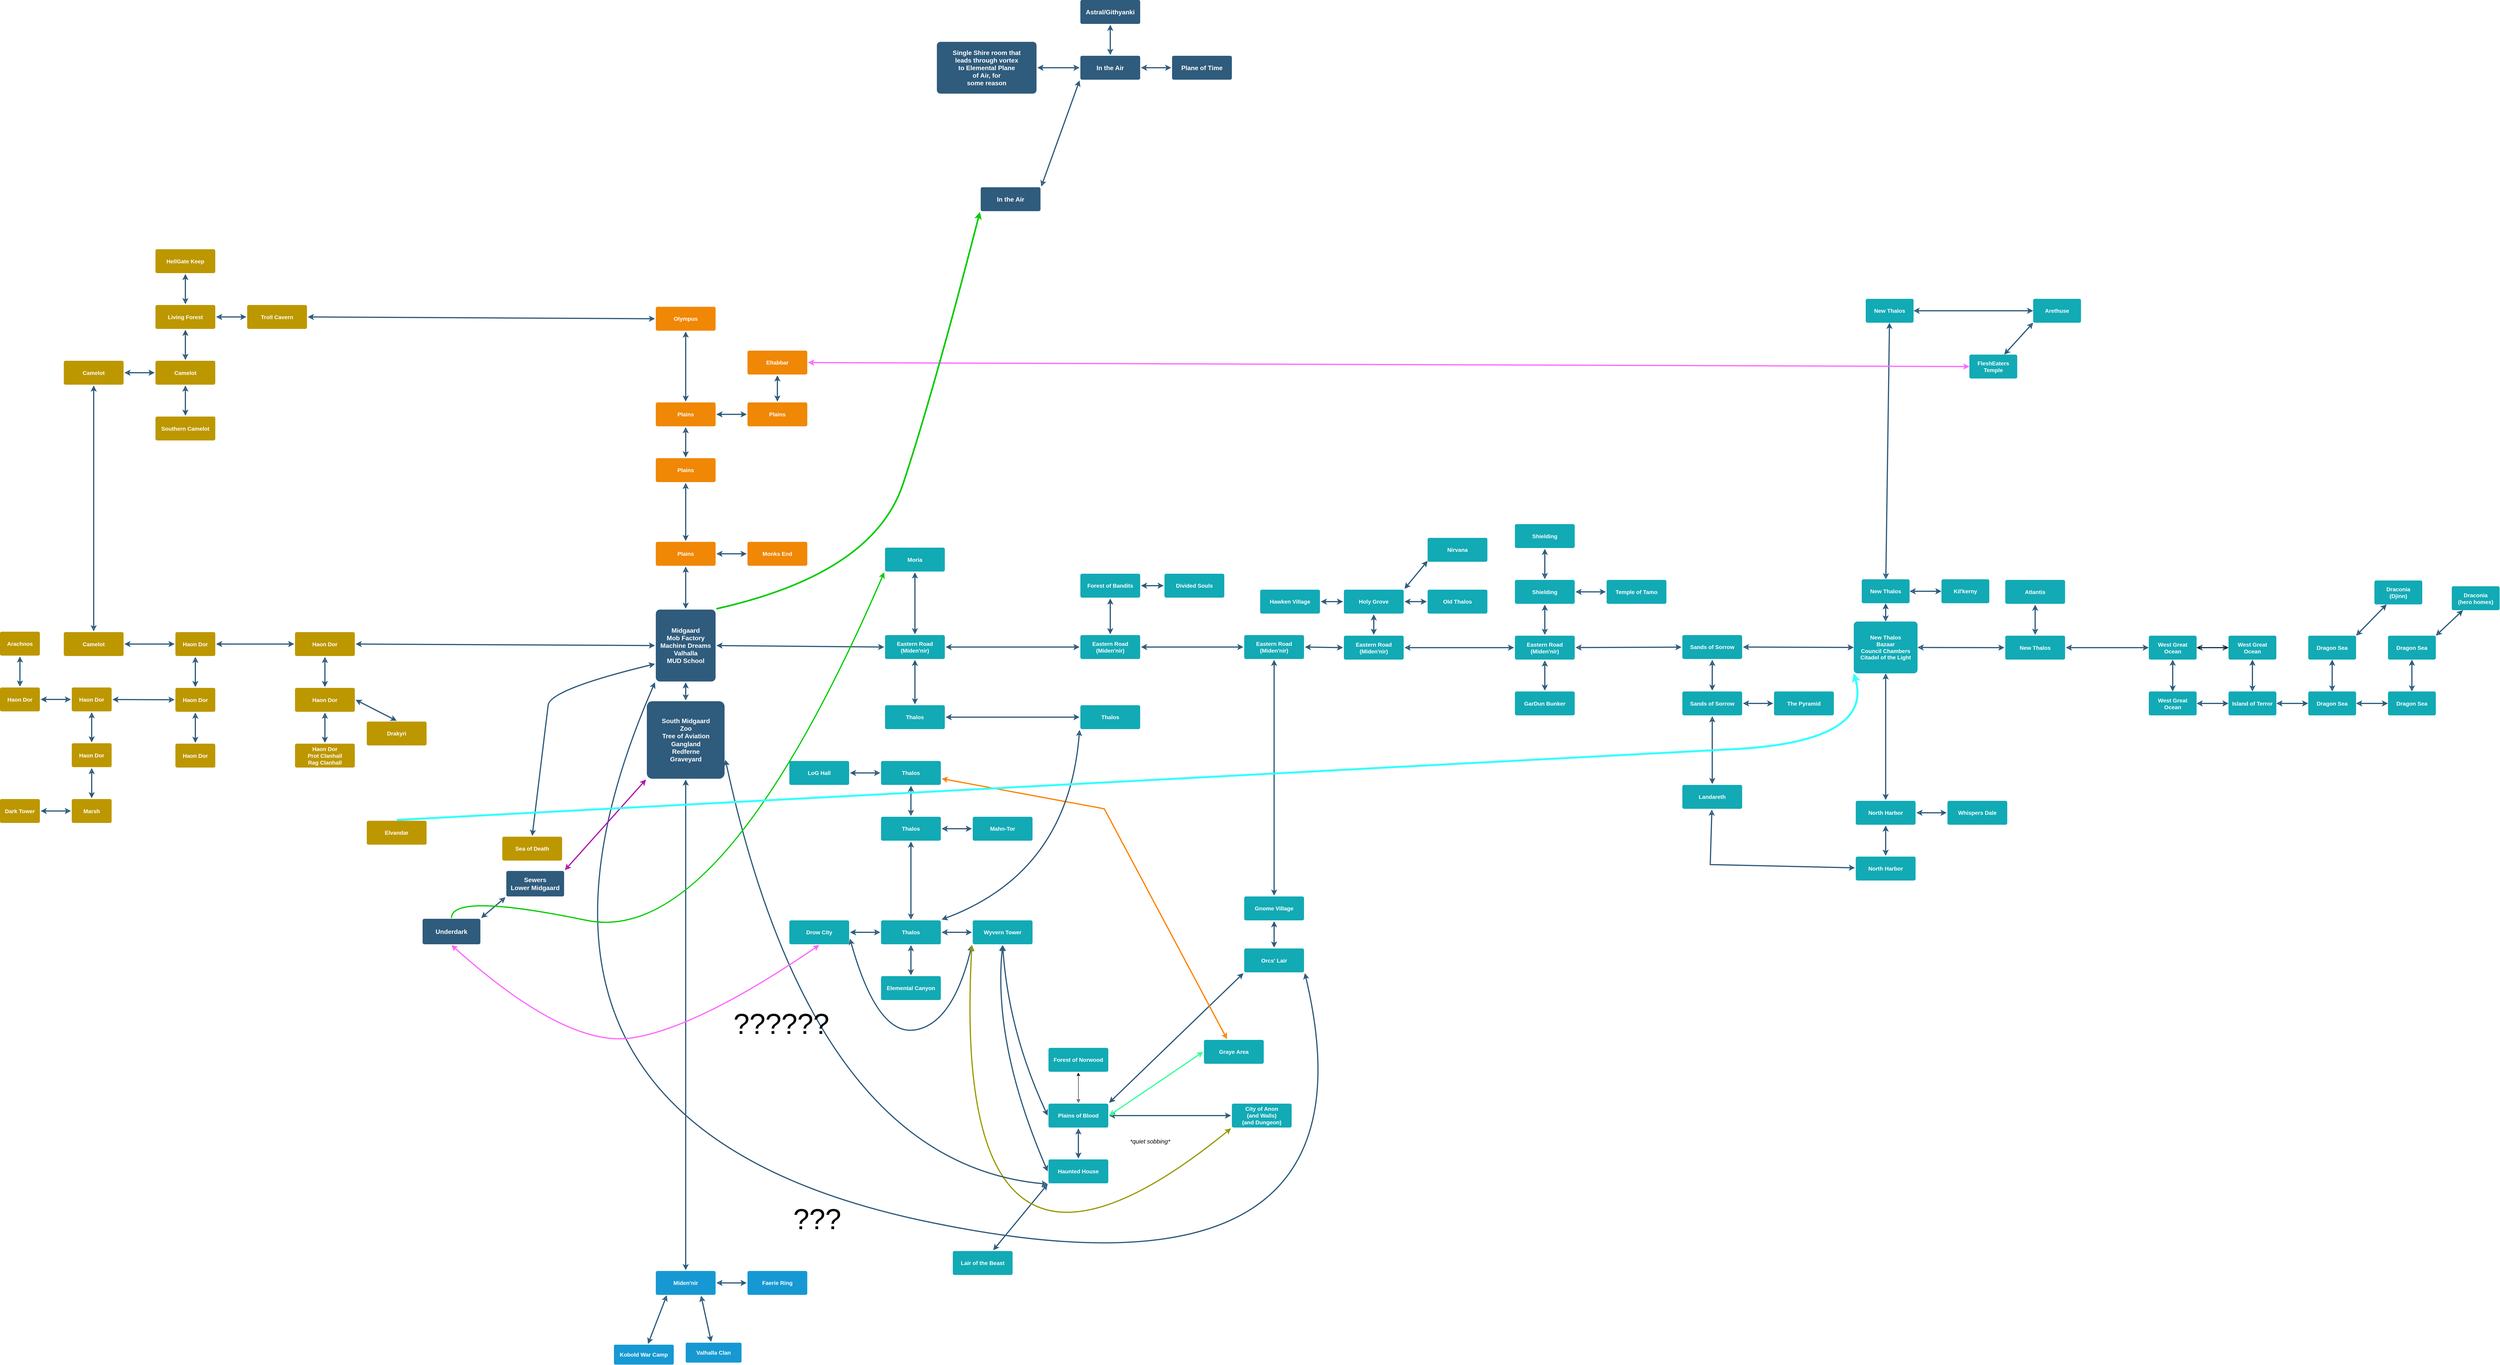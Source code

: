 <mxfile version="20.0.4" type="github">
  <diagram id="6a731a19-8d31-9384-78a2-239565b7b9f0" name="Page-1">
    <mxGraphModel dx="2307" dy="2272" grid="1" gridSize="10" guides="1" tooltips="1" connect="1" arrows="1" fold="1" page="1" pageScale="1" pageWidth="1169" pageHeight="827" background="none" math="0" shadow="0">
      <root>
        <mxCell id="0" />
        <mxCell id="1" parent="0" />
        <mxCell id="RiJoN2eTmRhTmO86q6G4-1902" value="" style="edgeStyle=none;orthogonalLoop=1;jettySize=auto;html=1;fontFamily=Helvetica;fontSize=14;fontColor=#FFFFFF;startArrow=classic;startFill=0;endArrow=classic;endFill=1;labelBackgroundColor=none;rounded=0;strokeColor=#2F5B7C;shadow=0;strokeWidth=3;" edge="1" parent="1" source="1749" target="RiJoN2eTmRhTmO86q6G4-1901">
          <mxGeometry relative="1" as="geometry" />
        </mxCell>
        <mxCell id="1749" value="South Midgaard&lt;br&gt;Zoo&lt;br&gt;Tree of Aviation&lt;br&gt;Gangland&lt;br&gt;Redferne&lt;br&gt;Graveyard" style="rounded=1;whiteSpace=wrap;html=1;shadow=0;labelBackgroundColor=none;strokeColor=none;strokeWidth=3;fillColor=#2F5B7C;fontFamily=Helvetica;fontSize=16;fontColor=#FFFFFF;align=center;fontStyle=1;spacing=5;arcSize=7;perimeterSpacing=2;" parent="1" vertex="1">
          <mxGeometry x="472.5" y="550" width="195" height="194.5" as="geometry" />
        </mxCell>
        <mxCell id="RiJoN2eTmRhTmO86q6G4-2012" value="" style="edgeStyle=none;orthogonalLoop=1;jettySize=auto;html=1;fontFamily=Helvetica;fontSize=14;fontColor=#FFFFFF;startArrow=classic;startFill=0;endArrow=classic;endFill=1;labelBackgroundColor=none;rounded=0;strokeColor=#2F5B7C;shadow=0;strokeWidth=3;" edge="1" parent="1" source="1753" target="RiJoN2eTmRhTmO86q6G4-2011">
          <mxGeometry relative="1" as="geometry" />
        </mxCell>
        <mxCell id="1753" value="Haon Dor" style="rounded=1;whiteSpace=wrap;html=1;shadow=0;labelBackgroundColor=none;strokeColor=none;strokeWidth=3;fillColor=#BD9700;fontFamily=Helvetica;fontSize=14;fontColor=#FFFFFF;align=center;spacing=5;fontStyle=1;arcSize=7;perimeterSpacing=2;" parent="1" vertex="1">
          <mxGeometry x="-410" y="376.5" width="150" height="60" as="geometry" />
        </mxCell>
        <mxCell id="1754" value="Drakyri" style="rounded=1;whiteSpace=wrap;html=1;shadow=0;labelBackgroundColor=none;strokeColor=none;strokeWidth=3;fillColor=#BD9700;fontFamily=Helvetica;fontSize=14;fontColor=#FFFFFF;align=center;spacing=5;fontStyle=1;arcSize=7;perimeterSpacing=2;" parent="1" vertex="1">
          <mxGeometry x="-230" y="601" width="150" height="60" as="geometry" />
        </mxCell>
        <mxCell id="RiJoN2eTmRhTmO86q6G4-1881" value="" style="edgeStyle=none;orthogonalLoop=1;jettySize=auto;html=1;fontFamily=Helvetica;fontSize=14;fontColor=#FFFFFF;startArrow=classic;startFill=0;endArrow=classic;endFill=1;labelBackgroundColor=none;rounded=0;strokeColor=#2F5B7C;shadow=0;strokeWidth=3;" edge="1" parent="1" source="1755" target="RiJoN2eTmRhTmO86q6G4-1880">
          <mxGeometry relative="1" as="geometry" />
        </mxCell>
        <mxCell id="1755" value="Camelot" style="rounded=1;whiteSpace=wrap;html=1;shadow=0;labelBackgroundColor=none;strokeColor=none;strokeWidth=3;fillColor=#BD9700;fontFamily=Helvetica;fontSize=14;fontColor=#FFFFFF;align=center;spacing=5;fontStyle=1;arcSize=7;perimeterSpacing=2;" parent="1" vertex="1">
          <mxGeometry x="-990" y="376.5" width="150" height="60" as="geometry" />
        </mxCell>
        <mxCell id="RiJoN2eTmRhTmO86q6G4-1923" value="" style="edgeStyle=none;orthogonalLoop=1;jettySize=auto;html=1;fontFamily=Helvetica;fontSize=14;fontColor=#FFFFFF;startArrow=classic;startFill=0;endArrow=classic;endFill=1;labelBackgroundColor=none;rounded=0;strokeColor=#2F5B7C;shadow=0;strokeWidth=3;exitX=0.193;exitY=0.982;exitDx=0;exitDy=0;exitPerimeter=0;" edge="1" parent="1" source="1760" target="RiJoN2eTmRhTmO86q6G4-1922">
          <mxGeometry relative="1" as="geometry" />
        </mxCell>
        <mxCell id="RiJoN2eTmRhTmO86q6G4-1925" value="" style="edgeStyle=none;orthogonalLoop=1;jettySize=auto;html=1;fontFamily=Helvetica;fontSize=14;fontColor=#FFFFFF;startArrow=classic;startFill=0;endArrow=classic;endFill=1;labelBackgroundColor=none;rounded=0;strokeColor=#2F5B7C;shadow=0;strokeWidth=3;exitX=0.75;exitY=1;exitDx=0;exitDy=0;" edge="1" parent="1" source="1760" target="RiJoN2eTmRhTmO86q6G4-1924">
          <mxGeometry relative="1" as="geometry" />
        </mxCell>
        <mxCell id="RiJoN2eTmRhTmO86q6G4-1927" value="" style="edgeStyle=none;orthogonalLoop=1;jettySize=auto;html=1;fontFamily=Helvetica;fontSize=14;fontColor=#FFFFFF;startArrow=classic;startFill=0;endArrow=classic;endFill=1;labelBackgroundColor=none;rounded=0;strokeColor=#2F5B7C;shadow=0;strokeWidth=3;" edge="1" parent="1" source="1760" target="RiJoN2eTmRhTmO86q6G4-1926">
          <mxGeometry relative="1" as="geometry" />
        </mxCell>
        <mxCell id="1760" value="Miden&#39;nir" style="rounded=1;whiteSpace=wrap;html=1;shadow=0;labelBackgroundColor=none;strokeColor=none;strokeWidth=3;fillColor=#1699d3;fontFamily=Helvetica;fontSize=14;fontColor=#FFFFFF;align=center;spacing=5;fontStyle=1;arcSize=7;perimeterSpacing=2;" parent="1" vertex="1">
          <mxGeometry x="495" y="1980" width="150" height="60" as="geometry" />
        </mxCell>
        <mxCell id="RiJoN2eTmRhTmO86q6G4-1897" value="" style="edgeStyle=none;orthogonalLoop=1;jettySize=auto;html=1;fontFamily=Helvetica;fontSize=14;fontColor=#FFFFFF;startArrow=classic;startFill=0;endArrow=classic;endFill=1;labelBackgroundColor=none;rounded=0;strokeColor=#2F5B7C;shadow=0;strokeWidth=3;exitX=0.5;exitY=1;exitDx=0;exitDy=0;" edge="1" parent="1" source="RiJoN2eTmRhTmO86q6G4-1978" target="RiJoN2eTmRhTmO86q6G4-1896">
          <mxGeometry relative="1" as="geometry" />
        </mxCell>
        <mxCell id="RiJoN2eTmRhTmO86q6G4-1979" value="" style="edgeStyle=none;orthogonalLoop=1;jettySize=auto;html=1;fontFamily=Helvetica;fontSize=14;fontColor=#FFFFFF;startArrow=classic;startFill=0;endArrow=classic;endFill=1;labelBackgroundColor=none;rounded=0;strokeColor=#2F5B7C;shadow=0;strokeWidth=3;" edge="1" parent="1" source="1764" target="RiJoN2eTmRhTmO86q6G4-1978">
          <mxGeometry relative="1" as="geometry" />
        </mxCell>
        <mxCell id="RiJoN2eTmRhTmO86q6G4-1981" value="" style="edgeStyle=none;orthogonalLoop=1;jettySize=auto;html=1;fontFamily=Helvetica;fontSize=15;fontColor=#000000;startArrow=classic;startFill=0;endArrow=classic;endFill=1;" edge="1" parent="1" source="1764" target="RiJoN2eTmRhTmO86q6G4-1980">
          <mxGeometry relative="1" as="geometry" />
        </mxCell>
        <mxCell id="RiJoN2eTmRhTmO86q6G4-1984" value="" style="edgeStyle=none;orthogonalLoop=1;jettySize=auto;html=1;fontFamily=Helvetica;fontSize=14;fontColor=#FFFFFF;startArrow=classic;startFill=0;endArrow=classic;endFill=1;labelBackgroundColor=none;rounded=0;strokeColor=#2F5B7C;shadow=0;strokeWidth=3;" edge="1" parent="1" source="1764" target="RiJoN2eTmRhTmO86q6G4-1980">
          <mxGeometry relative="1" as="geometry" />
        </mxCell>
        <mxCell id="1764" value="Plains" style="rounded=1;whiteSpace=wrap;html=1;shadow=0;labelBackgroundColor=none;strokeColor=none;strokeWidth=3;fillColor=#F08705;fontFamily=Helvetica;fontSize=14;fontColor=#FFFFFF;align=center;spacing=5;fontStyle=1;arcSize=7;perimeterSpacing=2;" parent="1" vertex="1">
          <mxGeometry x="495" y="-200" width="150" height="60" as="geometry" />
        </mxCell>
        <mxCell id="1767" value="Olympus" style="rounded=1;whiteSpace=wrap;html=1;shadow=0;labelBackgroundColor=none;strokeColor=none;strokeWidth=3;fillColor=#F08705;fontFamily=Helvetica;fontSize=14;fontColor=#FFFFFF;align=center;spacing=5;arcSize=7;perimeterSpacing=2;fontStyle=1;" parent="1" vertex="1">
          <mxGeometry x="495" y="-440" width="150" height="60" as="geometry" />
        </mxCell>
        <mxCell id="1771" value="Eastern Road&lt;br&gt;(Miden&#39;nir)" style="rounded=1;whiteSpace=wrap;html=1;shadow=0;labelBackgroundColor=none;strokeColor=none;strokeWidth=3;fillColor=#12aab5;fontFamily=Helvetica;fontSize=14;fontColor=#FFFFFF;align=center;spacing=5;fontStyle=1;arcSize=7;perimeterSpacing=2;" parent="1" vertex="1">
          <mxGeometry x="1070" y="384.0" width="150" height="60" as="geometry" />
        </mxCell>
        <mxCell id="1772" value="Thalos" style="rounded=1;whiteSpace=wrap;html=1;shadow=0;labelBackgroundColor=none;strokeColor=none;strokeWidth=3;fillColor=#12aab5;fontFamily=Helvetica;fontSize=14;fontColor=#FFFFFF;align=center;spacing=5;fontStyle=1;arcSize=7;perimeterSpacing=2;" parent="1" vertex="1">
          <mxGeometry x="1070" y="560" width="150" height="60" as="geometry" />
        </mxCell>
        <mxCell id="RiJoN2eTmRhTmO86q6G4-1869" value="" style="edgeStyle=none;orthogonalLoop=1;jettySize=auto;html=1;fontFamily=Helvetica;fontSize=14;fontColor=#FFFFFF;startArrow=classic;startFill=0;endArrow=classic;endFill=1;labelBackgroundColor=none;rounded=0;strokeColor=#2F5B7C;shadow=0;strokeWidth=3;" edge="1" parent="1" source="RiJoN2eTmRhTmO86q6G4-1788" target="RiJoN2eTmRhTmO86q6G4-1868">
          <mxGeometry relative="1" as="geometry" />
        </mxCell>
        <mxCell id="RiJoN2eTmRhTmO86q6G4-1788" value="Haon Dor" style="rounded=1;whiteSpace=wrap;html=1;shadow=0;labelBackgroundColor=none;strokeColor=none;strokeWidth=3;fillColor=#BD9700;fontFamily=Helvetica;fontSize=14;fontColor=#FFFFFF;align=center;spacing=5;fontStyle=1;arcSize=7;perimeterSpacing=2;" vertex="1" parent="1">
          <mxGeometry x="-710" y="376.5" width="100" height="60" as="geometry" />
        </mxCell>
        <mxCell id="RiJoN2eTmRhTmO86q6G4-1955" value="" style="edgeStyle=none;orthogonalLoop=1;jettySize=auto;html=1;fontFamily=Helvetica;fontSize=14;fontColor=#FFFFFF;startArrow=classic;startFill=0;endArrow=classic;endFill=1;labelBackgroundColor=none;rounded=0;strokeColor=#2F5B7C;shadow=0;strokeWidth=3;entryX=0;entryY=0.5;entryDx=0;entryDy=0;" edge="1" parent="1" source="RiJoN2eTmRhTmO86q6G4-1792" target="RiJoN2eTmRhTmO86q6G4-1996">
          <mxGeometry relative="1" as="geometry" />
        </mxCell>
        <mxCell id="RiJoN2eTmRhTmO86q6G4-1969" value="" style="edgeStyle=none;orthogonalLoop=1;jettySize=auto;html=1;fontFamily=Helvetica;fontSize=14;fontColor=#FFFFFF;startArrow=classic;startFill=0;endArrow=classic;endFill=1;labelBackgroundColor=none;rounded=0;strokeColor=#2F5B7C;shadow=0;strokeWidth=3;" edge="1" parent="1" source="RiJoN2eTmRhTmO86q6G4-1792" target="RiJoN2eTmRhTmO86q6G4-1968">
          <mxGeometry relative="1" as="geometry" />
        </mxCell>
        <mxCell id="RiJoN2eTmRhTmO86q6G4-1792" value="New Thalos&lt;br&gt;Bazaar&lt;br&gt;Council Chambers&lt;br&gt;Citadel of the Light" style="rounded=1;whiteSpace=wrap;html=1;fontFamily=Helvetica;fontSize=14;fontColor=#FFFFFF;fillColor=#12aab5;strokeColor=none;shadow=0;labelBackgroundColor=none;strokeWidth=3;spacing=5;fontStyle=1;arcSize=7;" vertex="1" parent="1">
          <mxGeometry x="3500" y="350" width="160" height="130" as="geometry" />
        </mxCell>
        <mxCell id="RiJoN2eTmRhTmO86q6G4-1929" value="" style="edgeStyle=none;orthogonalLoop=1;jettySize=auto;html=1;fontFamily=Helvetica;fontSize=14;fontColor=#FFFFFF;startArrow=classic;startFill=0;endArrow=classic;endFill=1;labelBackgroundColor=none;rounded=0;strokeColor=#2F5B7C;shadow=0;strokeWidth=3;" edge="1" parent="1" source="RiJoN2eTmRhTmO86q6G4-1793" target="RiJoN2eTmRhTmO86q6G4-1928">
          <mxGeometry relative="1" as="geometry" />
        </mxCell>
        <mxCell id="RiJoN2eTmRhTmO86q6G4-1793" value="Eastern Road&lt;br&gt;(Miden&#39;nir)" style="rounded=1;whiteSpace=wrap;html=1;shadow=0;labelBackgroundColor=none;strokeColor=none;strokeWidth=3;fillColor=#12aab5;fontFamily=Helvetica;fontSize=14;fontColor=#FFFFFF;align=center;spacing=5;fontStyle=1;arcSize=7;perimeterSpacing=2;" vertex="1" parent="1">
          <mxGeometry x="2221" y="385.5" width="150" height="60" as="geometry" />
        </mxCell>
        <mxCell id="RiJoN2eTmRhTmO86q6G4-1795" value="Moria" style="rounded=1;whiteSpace=wrap;html=1;shadow=0;labelBackgroundColor=none;strokeColor=none;strokeWidth=3;fillColor=#12aab5;fontFamily=Helvetica;fontSize=14;fontColor=#FFFFFF;align=center;spacing=5;fontStyle=1;arcSize=7;perimeterSpacing=2;" vertex="1" parent="1">
          <mxGeometry x="1070" y="164.5" width="150" height="60" as="geometry" />
        </mxCell>
        <mxCell id="RiJoN2eTmRhTmO86q6G4-1796" value="" style="endArrow=classic;startArrow=classic;html=1;rounded=0;shadow=0;labelBackgroundColor=none;fontFamily=Helvetica;fontSize=16;fontColor=#23445D;strokeColor=#2F5B7C;strokeWidth=3;shape=connector;jumpStyle=none;entryX=0.5;entryY=0;entryDx=0;entryDy=0;exitX=0.5;exitY=1;exitDx=0;exitDy=0;" edge="1" parent="1" source="RiJoN2eTmRhTmO86q6G4-1795" target="1771">
          <mxGeometry width="50" height="50" relative="1" as="geometry">
            <mxPoint x="1200" y="324.5" as="sourcePoint" />
            <mxPoint x="1150" y="384.5" as="targetPoint" />
          </mxGeometry>
        </mxCell>
        <mxCell id="RiJoN2eTmRhTmO86q6G4-1798" value="Eastern Road&lt;br&gt;(Miden&#39;nir)" style="rounded=1;whiteSpace=wrap;html=1;shadow=0;labelBackgroundColor=none;strokeColor=none;strokeWidth=3;fillColor=#12aab5;fontFamily=Helvetica;fontSize=14;fontColor=#FFFFFF;align=center;spacing=5;fontStyle=1;arcSize=7;perimeterSpacing=2;" vertex="1" parent="1">
          <mxGeometry x="1560" y="384.0" width="150" height="60" as="geometry" />
        </mxCell>
        <mxCell id="RiJoN2eTmRhTmO86q6G4-1801" value="" style="endArrow=classic;startArrow=classic;html=1;rounded=0;shadow=0;labelBackgroundColor=none;fontFamily=Helvetica;fontSize=14;fontColor=#FFFFFF;strokeColor=#2F5B7C;strokeWidth=3;shape=connector;jumpStyle=none;exitX=1;exitY=0.5;exitDx=0;exitDy=0;entryX=0;entryY=0.5;entryDx=0;entryDy=0;" edge="1" parent="1" source="RiJoN2eTmRhTmO86q6G4-1901" target="1771">
          <mxGeometry width="50" height="50" relative="1" as="geometry">
            <mxPoint x="750" y="430" as="sourcePoint" />
            <mxPoint x="800" y="380" as="targetPoint" />
          </mxGeometry>
        </mxCell>
        <mxCell id="RiJoN2eTmRhTmO86q6G4-1803" value="" style="endArrow=classic;startArrow=classic;html=1;rounded=0;shadow=0;labelBackgroundColor=none;fontFamily=Helvetica;fontSize=14;fontColor=#FFFFFF;strokeColor=#2F5B7C;strokeWidth=3;shape=connector;jumpStyle=none;entryX=0.5;entryY=1;entryDx=0;entryDy=0;exitX=0.5;exitY=0;exitDx=0;exitDy=0;" edge="1" parent="1" source="1764" target="1767">
          <mxGeometry width="50" height="50" relative="1" as="geometry">
            <mxPoint x="580" y="8.5" as="sourcePoint" />
            <mxPoint x="580" y="-98" as="targetPoint" />
          </mxGeometry>
        </mxCell>
        <mxCell id="RiJoN2eTmRhTmO86q6G4-1804" value="" style="endArrow=classic;startArrow=classic;html=1;rounded=0;shadow=0;labelBackgroundColor=none;fontFamily=Helvetica;fontSize=14;fontColor=#FFFFFF;strokeColor=#2F5B7C;strokeWidth=3;shape=connector;jumpStyle=none;entryX=1;entryY=0.5;entryDx=0;entryDy=0;exitX=0;exitY=0.5;exitDx=0;exitDy=0;" edge="1" parent="1" source="RiJoN2eTmRhTmO86q6G4-1901" target="1753">
          <mxGeometry width="50" height="50" relative="1" as="geometry">
            <mxPoint x="590" y="398.5" as="sourcePoint" />
            <mxPoint x="590" y="292" as="targetPoint" />
          </mxGeometry>
        </mxCell>
        <mxCell id="RiJoN2eTmRhTmO86q6G4-1805" value="" style="endArrow=classic;startArrow=classic;html=1;rounded=0;shadow=0;labelBackgroundColor=none;fontFamily=Helvetica;fontSize=14;fontColor=#FFFFFF;strokeColor=#2F5B7C;strokeWidth=3;shape=connector;jumpStyle=none;entryX=1;entryY=0.5;entryDx=0;entryDy=0;exitX=0.5;exitY=0;exitDx=0;exitDy=0;" edge="1" parent="1" source="1754" target="RiJoN2eTmRhTmO86q6G4-2011">
          <mxGeometry width="50" height="50" relative="1" as="geometry">
            <mxPoint x="-20" y="399.5" as="sourcePoint" />
            <mxPoint x="-20" y="293" as="targetPoint" />
          </mxGeometry>
        </mxCell>
        <mxCell id="RiJoN2eTmRhTmO86q6G4-1806" value="" style="endArrow=classic;startArrow=classic;html=1;rounded=0;shadow=0;labelBackgroundColor=none;fontFamily=Helvetica;fontSize=14;fontColor=#FFFFFF;strokeColor=#2F5B7C;strokeWidth=3;shape=connector;jumpStyle=none;entryX=0.5;entryY=1;entryDx=0;entryDy=0;exitX=0.5;exitY=0;exitDx=0;exitDy=0;" edge="1" parent="1" source="1760" target="1749">
          <mxGeometry width="50" height="50" relative="1" as="geometry">
            <mxPoint x="610" y="613.5" as="sourcePoint" />
            <mxPoint x="610" y="507" as="targetPoint" />
          </mxGeometry>
        </mxCell>
        <mxCell id="RiJoN2eTmRhTmO86q6G4-1807" value="" style="endArrow=classic;startArrow=classic;html=1;rounded=0;shadow=0;labelBackgroundColor=none;fontFamily=Helvetica;fontSize=14;fontColor=#FFFFFF;strokeColor=#2F5B7C;strokeWidth=3;shape=connector;jumpStyle=none;entryX=0;entryY=0.5;entryDx=0;entryDy=0;exitX=1;exitY=0.5;exitDx=0;exitDy=0;" edge="1" parent="1" source="1772" target="RiJoN2eTmRhTmO86q6G4-1834">
          <mxGeometry width="50" height="50" relative="1" as="geometry">
            <mxPoint x="910" y="428.5" as="sourcePoint" />
            <mxPoint x="910" y="322" as="targetPoint" />
          </mxGeometry>
        </mxCell>
        <mxCell id="RiJoN2eTmRhTmO86q6G4-1808" value="" style="endArrow=classic;startArrow=classic;html=1;rounded=0;shadow=0;labelBackgroundColor=none;fontFamily=Helvetica;fontSize=14;fontColor=#FFFFFF;strokeColor=#2F5B7C;strokeWidth=3;shape=connector;jumpStyle=none;entryX=0;entryY=0.5;entryDx=0;entryDy=0;exitX=1;exitY=0.5;exitDx=0;exitDy=0;" edge="1" parent="1" source="1771" target="RiJoN2eTmRhTmO86q6G4-1798">
          <mxGeometry width="50" height="50" relative="1" as="geometry">
            <mxPoint x="920" y="438.5" as="sourcePoint" />
            <mxPoint x="920" y="332" as="targetPoint" />
          </mxGeometry>
        </mxCell>
        <mxCell id="RiJoN2eTmRhTmO86q6G4-1809" value="Eastern Road&lt;br&gt;(Miden&#39;nir)" style="rounded=1;whiteSpace=wrap;html=1;shadow=0;labelBackgroundColor=none;strokeColor=none;strokeWidth=3;fillColor=#12aab5;fontFamily=Helvetica;fontSize=14;fontColor=#FFFFFF;align=center;spacing=5;fontStyle=1;arcSize=7;perimeterSpacing=2;" vertex="1" parent="1">
          <mxGeometry x="1971" y="384.0" width="150" height="60" as="geometry" />
        </mxCell>
        <mxCell id="RiJoN2eTmRhTmO86q6G4-1810" value="" style="endArrow=classic;startArrow=classic;html=1;rounded=0;shadow=0;labelBackgroundColor=none;fontFamily=Helvetica;fontSize=14;fontColor=#FFFFFF;strokeColor=#2F5B7C;strokeWidth=3;shape=connector;jumpStyle=none;entryX=0;entryY=0.5;entryDx=0;entryDy=0;exitX=1;exitY=0.5;exitDx=0;exitDy=0;" edge="1" parent="1" source="RiJoN2eTmRhTmO86q6G4-1798" target="RiJoN2eTmRhTmO86q6G4-1809">
          <mxGeometry width="50" height="50" relative="1" as="geometry">
            <mxPoint x="1483" y="424.0" as="sourcePoint" />
            <mxPoint x="1568" y="424.0" as="targetPoint" />
          </mxGeometry>
        </mxCell>
        <mxCell id="RiJoN2eTmRhTmO86q6G4-1811" value="" style="endArrow=classic;startArrow=classic;html=1;rounded=0;shadow=0;labelBackgroundColor=none;fontFamily=Helvetica;fontSize=14;fontColor=#FFFFFF;strokeColor=#2F5B7C;strokeWidth=3;shape=connector;jumpStyle=none;entryX=0;entryY=0.5;entryDx=0;entryDy=0;exitX=1;exitY=0.5;exitDx=0;exitDy=0;" edge="1" parent="1" source="RiJoN2eTmRhTmO86q6G4-1809" target="RiJoN2eTmRhTmO86q6G4-1793">
          <mxGeometry width="50" height="50" relative="1" as="geometry">
            <mxPoint x="1683" y="434.0" as="sourcePoint" />
            <mxPoint x="1768" y="434.0" as="targetPoint" />
          </mxGeometry>
        </mxCell>
        <mxCell id="RiJoN2eTmRhTmO86q6G4-1812" value="" style="endArrow=classic;startArrow=classic;html=1;rounded=0;shadow=0;labelBackgroundColor=none;fontFamily=Helvetica;fontSize=14;fontColor=#FFFFFF;strokeColor=#2F5B7C;strokeWidth=3;shape=connector;jumpStyle=none;entryX=1;entryY=0.5;entryDx=0;entryDy=0;exitX=0;exitY=0.5;exitDx=0;exitDy=0;" edge="1" parent="1" source="1753" target="RiJoN2eTmRhTmO86q6G4-1788">
          <mxGeometry width="50" height="50" relative="1" as="geometry">
            <mxPoint x="-479" y="405" as="sourcePoint" />
            <mxPoint x="-610" y="405" as="targetPoint" />
          </mxGeometry>
        </mxCell>
        <mxCell id="RiJoN2eTmRhTmO86q6G4-1813" value="" style="endArrow=classic;startArrow=classic;html=1;rounded=0;shadow=0;labelBackgroundColor=none;fontFamily=Helvetica;fontSize=14;fontColor=#FFFFFF;strokeColor=#2F5B7C;strokeWidth=3;shape=connector;jumpStyle=none;entryX=1;entryY=0.5;entryDx=0;entryDy=0;exitX=0;exitY=0.5;exitDx=0;exitDy=0;" edge="1" parent="1" source="RiJoN2eTmRhTmO86q6G4-1788" target="1755">
          <mxGeometry width="50" height="50" relative="1" as="geometry">
            <mxPoint x="-719" y="481" as="sourcePoint" />
            <mxPoint x="-850" y="481" as="targetPoint" />
          </mxGeometry>
        </mxCell>
        <mxCell id="RiJoN2eTmRhTmO86q6G4-1814" value="Forest of Bandits" style="rounded=1;whiteSpace=wrap;html=1;shadow=0;labelBackgroundColor=none;strokeColor=none;strokeWidth=3;fillColor=#12aab5;fontFamily=Helvetica;fontSize=14;fontColor=#FFFFFF;align=center;spacing=5;fontStyle=1;arcSize=7;perimeterSpacing=2;" vertex="1" parent="1">
          <mxGeometry x="1560" y="230.0" width="150" height="60" as="geometry" />
        </mxCell>
        <mxCell id="RiJoN2eTmRhTmO86q6G4-1815" value="" style="endArrow=classic;startArrow=classic;html=1;rounded=0;shadow=0;labelBackgroundColor=none;fontFamily=Helvetica;fontSize=14;fontColor=#FFFFFF;strokeColor=#2F5B7C;strokeWidth=3;shape=connector;jumpStyle=none;entryX=0.5;entryY=1;entryDx=0;entryDy=0;" edge="1" parent="1" source="RiJoN2eTmRhTmO86q6G4-1798" target="RiJoN2eTmRhTmO86q6G4-1814">
          <mxGeometry width="50" height="50" relative="1" as="geometry">
            <mxPoint x="1483" y="424.0" as="sourcePoint" />
            <mxPoint x="1568" y="424.0" as="targetPoint" />
          </mxGeometry>
        </mxCell>
        <mxCell id="RiJoN2eTmRhTmO86q6G4-1816" value="Divided Souls" style="rounded=1;whiteSpace=wrap;html=1;shadow=0;labelBackgroundColor=none;strokeColor=none;strokeWidth=3;fillColor=#12aab5;fontFamily=Helvetica;fontSize=14;fontColor=#FFFFFF;align=center;spacing=5;fontStyle=1;arcSize=7;perimeterSpacing=2;" vertex="1" parent="1">
          <mxGeometry x="1771" y="230.0" width="150" height="60" as="geometry" />
        </mxCell>
        <mxCell id="RiJoN2eTmRhTmO86q6G4-1817" value="" style="endArrow=classic;startArrow=classic;html=1;rounded=0;shadow=0;labelBackgroundColor=none;fontFamily=Helvetica;fontSize=14;fontColor=#FFFFFF;strokeColor=#2F5B7C;strokeWidth=3;shape=connector;jumpStyle=none;entryX=0;entryY=0.5;entryDx=0;entryDy=0;exitX=1;exitY=0.5;exitDx=0;exitDy=0;" edge="1" parent="1" source="RiJoN2eTmRhTmO86q6G4-1814" target="RiJoN2eTmRhTmO86q6G4-1816">
          <mxGeometry width="50" height="50" relative="1" as="geometry">
            <mxPoint x="1645" y="392" as="sourcePoint" />
            <mxPoint x="1645" y="302" as="targetPoint" />
          </mxGeometry>
        </mxCell>
        <mxCell id="RiJoN2eTmRhTmO86q6G4-1818" value="Gnome Village" style="rounded=1;whiteSpace=wrap;html=1;shadow=0;labelBackgroundColor=none;strokeColor=none;strokeWidth=3;fillColor=#12aab5;fontFamily=Helvetica;fontSize=14;fontColor=#FFFFFF;align=center;spacing=5;fontStyle=1;arcSize=7;perimeterSpacing=2;" vertex="1" parent="1">
          <mxGeometry x="1971" y="1040" width="150" height="60" as="geometry" />
        </mxCell>
        <mxCell id="RiJoN2eTmRhTmO86q6G4-1819" value="" style="endArrow=classic;startArrow=classic;html=1;rounded=0;shadow=0;labelBackgroundColor=none;fontFamily=Helvetica;fontSize=14;fontColor=#FFFFFF;strokeColor=#2F5B7C;strokeWidth=3;shape=connector;jumpStyle=none;entryX=0.5;entryY=0;entryDx=0;entryDy=0;exitX=0.5;exitY=1;exitDx=0;exitDy=0;" edge="1" parent="1" source="RiJoN2eTmRhTmO86q6G4-1809" target="RiJoN2eTmRhTmO86q6G4-1818">
          <mxGeometry width="50" height="50" relative="1" as="geometry">
            <mxPoint x="2133" y="424" as="sourcePoint" />
            <mxPoint x="2229" y="425.5" as="targetPoint" />
          </mxGeometry>
        </mxCell>
        <mxCell id="RiJoN2eTmRhTmO86q6G4-1820" value="Orcs&#39; Lair" style="rounded=1;whiteSpace=wrap;html=1;shadow=0;labelBackgroundColor=none;strokeColor=none;strokeWidth=3;fillColor=#12aab5;fontFamily=Helvetica;fontSize=14;fontColor=#FFFFFF;align=center;spacing=5;fontStyle=1;arcSize=7;perimeterSpacing=2;" vertex="1" parent="1">
          <mxGeometry x="1971" y="1170.5" width="150" height="60" as="geometry" />
        </mxCell>
        <mxCell id="RiJoN2eTmRhTmO86q6G4-1821" value="" style="endArrow=classic;startArrow=classic;html=1;rounded=0;shadow=0;labelBackgroundColor=none;fontFamily=Helvetica;fontSize=14;fontColor=#FFFFFF;strokeColor=#2F5B7C;strokeWidth=3;shape=connector;jumpStyle=none;entryX=0.5;entryY=0;entryDx=0;entryDy=0;exitX=0.5;exitY=1;exitDx=0;exitDy=0;" edge="1" parent="1" source="RiJoN2eTmRhTmO86q6G4-1818" target="RiJoN2eTmRhTmO86q6G4-1820">
          <mxGeometry width="50" height="50" relative="1" as="geometry">
            <mxPoint x="2056" y="996.0" as="sourcePoint" />
            <mxPoint x="2056" y="1048.0" as="targetPoint" />
          </mxGeometry>
        </mxCell>
        <mxCell id="RiJoN2eTmRhTmO86q6G4-1858" value="" style="edgeStyle=none;orthogonalLoop=1;jettySize=auto;html=1;fontFamily=Helvetica;fontSize=14;fontColor=#FFFFFF;startArrow=classic;startFill=0;endArrow=classic;endFill=1;labelBackgroundColor=none;rounded=0;strokeColor=#2F5B7C;shadow=0;strokeWidth=3;" edge="1" parent="1" source="RiJoN2eTmRhTmO86q6G4-1822" target="RiJoN2eTmRhTmO86q6G4-1857">
          <mxGeometry relative="1" as="geometry" />
        </mxCell>
        <mxCell id="RiJoN2eTmRhTmO86q6G4-1860" value="" style="edgeStyle=none;orthogonalLoop=1;jettySize=auto;html=1;fontFamily=Helvetica;fontSize=14;fontColor=#FFFFFF;startArrow=classic;startFill=0;endArrow=classic;endFill=1;labelBackgroundColor=none;rounded=0;strokeColor=#2F5B7C;shadow=0;strokeWidth=3;" edge="1" parent="1" source="RiJoN2eTmRhTmO86q6G4-1822" target="RiJoN2eTmRhTmO86q6G4-1859">
          <mxGeometry relative="1" as="geometry" />
        </mxCell>
        <mxCell id="RiJoN2eTmRhTmO86q6G4-1919" value="" style="edgeStyle=none;orthogonalLoop=1;jettySize=auto;html=1;fontFamily=Helvetica;fontSize=15;fontColor=#000000;startArrow=classic;startFill=0;endArrow=classic;endFill=1;" edge="1" parent="1" source="RiJoN2eTmRhTmO86q6G4-1822" target="RiJoN2eTmRhTmO86q6G4-1918">
          <mxGeometry relative="1" as="geometry" />
        </mxCell>
        <mxCell id="RiJoN2eTmRhTmO86q6G4-1822" value="Plains of Blood" style="rounded=1;whiteSpace=wrap;html=1;shadow=0;labelBackgroundColor=none;strokeColor=none;strokeWidth=3;fillColor=#12aab5;fontFamily=Helvetica;fontSize=14;fontColor=#FFFFFF;align=center;spacing=5;fontStyle=1;arcSize=7;perimeterSpacing=2;" vertex="1" parent="1">
          <mxGeometry x="1480" y="1560" width="150" height="60" as="geometry" />
        </mxCell>
        <mxCell id="RiJoN2eTmRhTmO86q6G4-1823" value="" style="endArrow=classic;startArrow=classic;html=1;rounded=0;shadow=0;labelBackgroundColor=none;fontFamily=Helvetica;fontSize=14;fontColor=#FFFFFF;strokeColor=#2F5B7C;strokeWidth=3;shape=connector;jumpStyle=none;entryX=1;entryY=0;entryDx=0;entryDy=0;exitX=0;exitY=1;exitDx=0;exitDy=0;" edge="1" parent="1" source="RiJoN2eTmRhTmO86q6G4-1820" target="RiJoN2eTmRhTmO86q6G4-1822">
          <mxGeometry width="50" height="50" relative="1" as="geometry">
            <mxPoint x="2056" y="1112.0" as="sourcePoint" />
            <mxPoint x="2056" y="1178.5" as="targetPoint" />
          </mxGeometry>
        </mxCell>
        <mxCell id="RiJoN2eTmRhTmO86q6G4-1824" value="Holy Grove" style="rounded=1;whiteSpace=wrap;html=1;shadow=0;labelBackgroundColor=none;strokeColor=none;strokeWidth=3;fillColor=#12aab5;fontFamily=Helvetica;fontSize=14;fontColor=#FFFFFF;align=center;spacing=5;fontStyle=1;arcSize=7;perimeterSpacing=2;" vertex="1" parent="1">
          <mxGeometry x="2221" y="270.0" width="150" height="60" as="geometry" />
        </mxCell>
        <mxCell id="RiJoN2eTmRhTmO86q6G4-1825" value="" style="endArrow=classic;startArrow=classic;html=1;rounded=0;shadow=0;labelBackgroundColor=none;fontFamily=Helvetica;fontSize=16;fontColor=#23445D;strokeColor=#2F5B7C;strokeWidth=3;shape=connector;jumpStyle=none;entryX=0.5;entryY=1;entryDx=0;entryDy=0;" edge="1" parent="1" source="RiJoN2eTmRhTmO86q6G4-1793" target="RiJoN2eTmRhTmO86q6G4-1824">
          <mxGeometry width="50" height="50" relative="1" as="geometry">
            <mxPoint x="2383.0" y="425.5" as="sourcePoint" />
            <mxPoint x="2531" y="425.5" as="targetPoint" />
          </mxGeometry>
        </mxCell>
        <mxCell id="RiJoN2eTmRhTmO86q6G4-1826" value="Old Thalos" style="rounded=1;whiteSpace=wrap;html=1;shadow=0;labelBackgroundColor=none;strokeColor=none;strokeWidth=3;fillColor=#12aab5;fontFamily=Helvetica;fontSize=14;fontColor=#FFFFFF;align=center;spacing=5;fontStyle=1;arcSize=7;perimeterSpacing=2;" vertex="1" parent="1">
          <mxGeometry x="2431" y="270.0" width="150" height="60" as="geometry" />
        </mxCell>
        <mxCell id="RiJoN2eTmRhTmO86q6G4-1827" value="" style="endArrow=classic;startArrow=classic;html=1;rounded=0;shadow=0;labelBackgroundColor=none;fontFamily=Helvetica;fontSize=16;fontColor=#23445D;strokeColor=#2F5B7C;strokeWidth=3;shape=connector;jumpStyle=none;entryX=0;entryY=0.5;entryDx=0;entryDy=0;exitX=1;exitY=0.5;exitDx=0;exitDy=0;" edge="1" parent="1" source="RiJoN2eTmRhTmO86q6G4-1824" target="RiJoN2eTmRhTmO86q6G4-1826">
          <mxGeometry width="50" height="50" relative="1" as="geometry">
            <mxPoint x="2306" y="393.5" as="sourcePoint" />
            <mxPoint x="2306" y="342.0" as="targetPoint" />
          </mxGeometry>
        </mxCell>
        <mxCell id="RiJoN2eTmRhTmO86q6G4-1828" value="Nirvana" style="rounded=1;whiteSpace=wrap;html=1;shadow=0;labelBackgroundColor=none;strokeColor=none;strokeWidth=3;fillColor=#12aab5;fontFamily=Helvetica;fontSize=14;fontColor=#FFFFFF;align=center;spacing=5;fontStyle=1;arcSize=7;perimeterSpacing=2;" vertex="1" parent="1">
          <mxGeometry x="2431" y="140.0" width="150" height="60" as="geometry" />
        </mxCell>
        <mxCell id="RiJoN2eTmRhTmO86q6G4-1829" value="" style="endArrow=classic;startArrow=classic;html=1;rounded=0;shadow=0;labelBackgroundColor=none;fontFamily=Helvetica;fontSize=16;fontColor=#23445D;strokeColor=#2F5B7C;strokeWidth=3;shape=connector;jumpStyle=none;entryX=0.013;entryY=0.932;entryDx=0;entryDy=0;exitX=1;exitY=0;exitDx=0;exitDy=0;entryPerimeter=0;" edge="1" parent="1" source="RiJoN2eTmRhTmO86q6G4-1824" target="RiJoN2eTmRhTmO86q6G4-1828">
          <mxGeometry width="50" height="50" relative="1" as="geometry">
            <mxPoint x="2383.0" y="310.0" as="sourcePoint" />
            <mxPoint x="2439.0" y="310.0" as="targetPoint" />
          </mxGeometry>
        </mxCell>
        <mxCell id="RiJoN2eTmRhTmO86q6G4-1830" value="Hawken Village" style="rounded=1;whiteSpace=wrap;html=1;shadow=0;labelBackgroundColor=none;strokeColor=none;strokeWidth=3;fillColor=#12aab5;fontFamily=Helvetica;fontSize=14;fontColor=#FFFFFF;align=center;spacing=5;fontStyle=1;arcSize=7;perimeterSpacing=2;" vertex="1" parent="1">
          <mxGeometry x="2011" y="270.0" width="150" height="60" as="geometry" />
        </mxCell>
        <mxCell id="RiJoN2eTmRhTmO86q6G4-1831" value="" style="endArrow=classic;startArrow=classic;html=1;rounded=0;shadow=0;labelBackgroundColor=none;fontFamily=Helvetica;fontSize=16;fontColor=#23445D;strokeColor=#2F5B7C;strokeWidth=3;shape=connector;jumpStyle=none;entryX=0;entryY=0.5;entryDx=0;entryDy=0;exitX=1;exitY=0.5;exitDx=0;exitDy=0;" edge="1" parent="1" source="RiJoN2eTmRhTmO86q6G4-1830" target="RiJoN2eTmRhTmO86q6G4-1824">
          <mxGeometry width="50" height="50" relative="1" as="geometry">
            <mxPoint x="2383.0" y="278" as="sourcePoint" />
            <mxPoint x="2441.002" y="207.648" as="targetPoint" />
          </mxGeometry>
        </mxCell>
        <mxCell id="RiJoN2eTmRhTmO86q6G4-1833" value="" style="endArrow=classic;startArrow=classic;html=1;rounded=0;shadow=0;labelBackgroundColor=none;fontFamily=Helvetica;fontSize=14;fontColor=#FFFFFF;strokeColor=#2F5B7C;strokeWidth=3;shape=connector;jumpStyle=none;entryX=0.5;entryY=1;entryDx=0;entryDy=0;exitX=0.5;exitY=0;exitDx=0;exitDy=0;" edge="1" parent="1" source="1772" target="1771">
          <mxGeometry width="50" height="50" relative="1" as="geometry">
            <mxPoint x="1072" y="678" as="sourcePoint" />
            <mxPoint x="1098" y="642.5" as="targetPoint" />
          </mxGeometry>
        </mxCell>
        <mxCell id="RiJoN2eTmRhTmO86q6G4-1834" value="Thalos" style="rounded=1;whiteSpace=wrap;html=1;shadow=0;labelBackgroundColor=none;strokeColor=none;strokeWidth=3;fillColor=#12aab5;fontFamily=Helvetica;fontSize=14;fontColor=#FFFFFF;align=center;spacing=5;fontStyle=1;arcSize=7;perimeterSpacing=2;" vertex="1" parent="1">
          <mxGeometry x="1560" y="560" width="150" height="60" as="geometry" />
        </mxCell>
        <mxCell id="RiJoN2eTmRhTmO86q6G4-1839" value="" style="edgeStyle=none;orthogonalLoop=1;jettySize=auto;html=1;fontFamily=Helvetica;fontSize=14;fontColor=#FFFFFF;startArrow=classic;startFill=0;endArrow=classic;endFill=1;labelBackgroundColor=none;rounded=0;strokeColor=#2F5B7C;shadow=0;strokeWidth=3;" edge="1" parent="1" source="RiJoN2eTmRhTmO86q6G4-1836" target="RiJoN2eTmRhTmO86q6G4-1838">
          <mxGeometry relative="1" as="geometry" />
        </mxCell>
        <mxCell id="RiJoN2eTmRhTmO86q6G4-1841" value="" style="edgeStyle=none;orthogonalLoop=1;jettySize=auto;html=1;fontFamily=Helvetica;fontSize=14;fontColor=#FFFFFF;startArrow=classic;startFill=0;endArrow=classic;endFill=1;labelBackgroundColor=none;rounded=0;strokeColor=#2F5B7C;shadow=0;strokeWidth=3;" edge="1" parent="1" source="RiJoN2eTmRhTmO86q6G4-1836" target="RiJoN2eTmRhTmO86q6G4-1840">
          <mxGeometry relative="1" as="geometry" />
        </mxCell>
        <mxCell id="RiJoN2eTmRhTmO86q6G4-1852" value="" style="edgeStyle=none;orthogonalLoop=1;jettySize=auto;html=1;fontFamily=Helvetica;fontSize=14;fontColor=#FFFFFF;startArrow=classic;startFill=0;endArrow=classic;endFill=1;labelBackgroundColor=none;rounded=0;strokeColor=#2F5B7C;shadow=0;strokeWidth=3;" edge="1" parent="1" source="RiJoN2eTmRhTmO86q6G4-1836" target="RiJoN2eTmRhTmO86q6G4-1851">
          <mxGeometry relative="1" as="geometry" />
        </mxCell>
        <mxCell id="RiJoN2eTmRhTmO86q6G4-1854" value="" style="edgeStyle=none;orthogonalLoop=1;jettySize=auto;html=1;fontFamily=Helvetica;fontSize=14;fontColor=#FFFFFF;startArrow=classic;startFill=0;endArrow=classic;endFill=1;labelBackgroundColor=none;rounded=0;strokeColor=#2F5B7C;shadow=0;strokeWidth=3;" edge="1" parent="1" source="RiJoN2eTmRhTmO86q6G4-1836" target="RiJoN2eTmRhTmO86q6G4-1853">
          <mxGeometry relative="1" as="geometry" />
        </mxCell>
        <mxCell id="RiJoN2eTmRhTmO86q6G4-1836" value="Thalos" style="rounded=1;whiteSpace=wrap;html=1;shadow=0;labelBackgroundColor=none;strokeColor=none;strokeWidth=3;fillColor=#12aab5;fontFamily=Helvetica;fontSize=14;fontColor=#FFFFFF;align=center;spacing=5;fontStyle=1;arcSize=7;perimeterSpacing=2;" vertex="1" parent="1">
          <mxGeometry x="1060" y="1100" width="150" height="60" as="geometry" />
        </mxCell>
        <mxCell id="RiJoN2eTmRhTmO86q6G4-1838" value="Drow City" style="rounded=1;whiteSpace=wrap;html=1;shadow=0;labelBackgroundColor=none;strokeColor=none;strokeWidth=3;fillColor=#12aab5;fontFamily=Helvetica;fontSize=14;fontColor=#FFFFFF;align=center;spacing=5;fontStyle=1;arcSize=7;perimeterSpacing=2;" vertex="1" parent="1">
          <mxGeometry x="830" y="1100" width="150" height="60" as="geometry" />
        </mxCell>
        <mxCell id="RiJoN2eTmRhTmO86q6G4-1843" value="" style="edgeStyle=none;orthogonalLoop=1;jettySize=auto;html=1;fontFamily=Helvetica;fontSize=14;fontColor=#FFFFFF;startArrow=classic;startFill=0;endArrow=classic;endFill=1;labelBackgroundColor=none;rounded=0;strokeColor=#2F5B7C;shadow=0;strokeWidth=3;" edge="1" parent="1" source="RiJoN2eTmRhTmO86q6G4-1840" target="RiJoN2eTmRhTmO86q6G4-1842">
          <mxGeometry relative="1" as="geometry" />
        </mxCell>
        <mxCell id="RiJoN2eTmRhTmO86q6G4-1845" value="" style="edgeStyle=none;orthogonalLoop=1;jettySize=auto;html=1;fontFamily=Helvetica;fontSize=14;fontColor=#FFFFFF;startArrow=classic;startFill=0;endArrow=classic;endFill=1;labelBackgroundColor=none;rounded=0;strokeColor=#2F5B7C;shadow=0;strokeWidth=3;" edge="1" parent="1" source="RiJoN2eTmRhTmO86q6G4-1840" target="RiJoN2eTmRhTmO86q6G4-1844">
          <mxGeometry relative="1" as="geometry" />
        </mxCell>
        <mxCell id="RiJoN2eTmRhTmO86q6G4-1840" value="Thalos" style="rounded=1;whiteSpace=wrap;html=1;shadow=0;labelBackgroundColor=none;strokeColor=none;strokeWidth=3;fillColor=#12aab5;fontFamily=Helvetica;fontSize=14;fontColor=#FFFFFF;align=center;spacing=5;fontStyle=1;arcSize=7;perimeterSpacing=2;" vertex="1" parent="1">
          <mxGeometry x="1060" y="840" width="150" height="60" as="geometry" />
        </mxCell>
        <mxCell id="RiJoN2eTmRhTmO86q6G4-1842" value="Mahn-Tor" style="rounded=1;whiteSpace=wrap;html=1;shadow=0;labelBackgroundColor=none;strokeColor=none;strokeWidth=3;fillColor=#12aab5;fontFamily=Helvetica;fontSize=14;fontColor=#FFFFFF;align=center;spacing=5;fontStyle=1;arcSize=7;perimeterSpacing=2;" vertex="1" parent="1">
          <mxGeometry x="1290" y="840" width="150" height="60" as="geometry" />
        </mxCell>
        <mxCell id="RiJoN2eTmRhTmO86q6G4-1850" value="" style="edgeStyle=none;orthogonalLoop=1;jettySize=auto;html=1;fontFamily=Helvetica;fontSize=14;fontColor=#FFFFFF;startArrow=classic;startFill=0;endArrow=classic;endFill=1;labelBackgroundColor=none;rounded=0;strokeColor=#2F5B7C;shadow=0;strokeWidth=3;" edge="1" parent="1" source="RiJoN2eTmRhTmO86q6G4-1844" target="RiJoN2eTmRhTmO86q6G4-1849">
          <mxGeometry relative="1" as="geometry" />
        </mxCell>
        <mxCell id="RiJoN2eTmRhTmO86q6G4-1844" value="Thalos" style="rounded=1;whiteSpace=wrap;html=1;shadow=0;labelBackgroundColor=none;strokeColor=none;strokeWidth=3;fillColor=#12aab5;fontFamily=Helvetica;fontSize=14;fontColor=#FFFFFF;align=center;spacing=5;fontStyle=1;arcSize=7;perimeterSpacing=2;" vertex="1" parent="1">
          <mxGeometry x="1060" y="700" width="150" height="60" as="geometry" />
        </mxCell>
        <mxCell id="RiJoN2eTmRhTmO86q6G4-1848" value="" style="edgeStyle=none;orthogonalLoop=1;jettySize=auto;html=1;fontFamily=Helvetica;fontSize=14;fontColor=#FFFFFF;startArrow=classic;startFill=0;endArrow=classic;endFill=1;labelBackgroundColor=none;rounded=0;strokeColor=#FF8000;shadow=0;strokeWidth=3;" edge="1" parent="1" source="RiJoN2eTmRhTmO86q6G4-1846" target="RiJoN2eTmRhTmO86q6G4-1844">
          <mxGeometry relative="1" as="geometry">
            <Array as="points">
              <mxPoint x="1620" y="820" />
            </Array>
          </mxGeometry>
        </mxCell>
        <mxCell id="RiJoN2eTmRhTmO86q6G4-1846" value="Graye Area" style="rounded=1;whiteSpace=wrap;html=1;shadow=0;labelBackgroundColor=none;strokeColor=none;strokeWidth=3;fillColor=#12aab5;fontFamily=Helvetica;fontSize=14;fontColor=#FFFFFF;align=center;spacing=5;fontStyle=1;arcSize=7;perimeterSpacing=2;" vertex="1" parent="1">
          <mxGeometry x="1870" y="1400" width="150" height="60" as="geometry" />
        </mxCell>
        <mxCell id="RiJoN2eTmRhTmO86q6G4-1849" value="LoG Hall" style="rounded=1;whiteSpace=wrap;html=1;shadow=0;labelBackgroundColor=none;strokeColor=none;strokeWidth=3;fillColor=#12aab5;fontFamily=Helvetica;fontSize=14;fontColor=#FFFFFF;align=center;spacing=5;fontStyle=1;arcSize=7;perimeterSpacing=2;" vertex="1" parent="1">
          <mxGeometry x="830" y="700" width="150" height="60" as="geometry" />
        </mxCell>
        <mxCell id="RiJoN2eTmRhTmO86q6G4-1851" value="Elemental Canyon" style="rounded=1;whiteSpace=wrap;html=1;shadow=0;labelBackgroundColor=none;strokeColor=none;strokeWidth=3;fillColor=#12aab5;fontFamily=Helvetica;fontSize=14;fontColor=#FFFFFF;align=center;spacing=5;fontStyle=1;arcSize=7;perimeterSpacing=2;" vertex="1" parent="1">
          <mxGeometry x="1060" y="1240" width="150" height="60" as="geometry" />
        </mxCell>
        <mxCell id="RiJoN2eTmRhTmO86q6G4-1853" value="Wyvern Tower" style="rounded=1;whiteSpace=wrap;html=1;shadow=0;labelBackgroundColor=none;strokeColor=none;strokeWidth=3;fillColor=#12aab5;fontFamily=Helvetica;fontSize=14;fontColor=#FFFFFF;align=center;spacing=5;fontStyle=1;arcSize=7;perimeterSpacing=2;" vertex="1" parent="1">
          <mxGeometry x="1290" y="1100" width="150" height="60" as="geometry" />
        </mxCell>
        <mxCell id="RiJoN2eTmRhTmO86q6G4-1855" value="" style="curved=1;endArrow=classic;html=1;fontFamily=Helvetica;fontSize=14;fontColor=#FFFFFF;entryX=0;entryY=1;entryDx=0;entryDy=0;exitX=1;exitY=0.75;exitDx=0;exitDy=0;labelBackgroundColor=none;rounded=0;strokeColor=#2F5B7C;startArrow=classic;startFill=0;endFill=1;shadow=0;strokeWidth=3;" edge="1" parent="1" source="RiJoN2eTmRhTmO86q6G4-1838" target="RiJoN2eTmRhTmO86q6G4-1853">
          <mxGeometry width="50" height="50" relative="1" as="geometry">
            <mxPoint x="1130" y="1380" as="sourcePoint" />
            <mxPoint x="1180" y="1330" as="targetPoint" />
            <Array as="points">
              <mxPoint x="1050" y="1390" />
              <mxPoint x="1240" y="1360" />
            </Array>
          </mxGeometry>
        </mxCell>
        <mxCell id="RiJoN2eTmRhTmO86q6G4-1856" value="" style="curved=1;endArrow=classic;html=1;fontFamily=Helvetica;fontSize=14;fontColor=#FFFFFF;exitX=0.5;exitY=1;exitDx=0;exitDy=0;entryX=0;entryY=0.5;entryDx=0;entryDy=0;labelBackgroundColor=none;rounded=0;strokeColor=#2F5B7C;startArrow=classic;startFill=0;endFill=1;shadow=0;strokeWidth=3;" edge="1" parent="1" source="RiJoN2eTmRhTmO86q6G4-1853" target="RiJoN2eTmRhTmO86q6G4-1822">
          <mxGeometry width="50" height="50" relative="1" as="geometry">
            <mxPoint x="1550" y="1080" as="sourcePoint" />
            <mxPoint x="1600" y="1030" as="targetPoint" />
            <Array as="points">
              <mxPoint x="1380" y="1380" />
            </Array>
          </mxGeometry>
        </mxCell>
        <mxCell id="RiJoN2eTmRhTmO86q6G4-1857" value="City of Anon&lt;br&gt;(and Walls)&lt;br&gt;(and Dungeon)" style="rounded=1;whiteSpace=wrap;html=1;shadow=0;labelBackgroundColor=none;strokeColor=none;strokeWidth=3;fillColor=#12aab5;fontFamily=Helvetica;fontSize=14;fontColor=#FFFFFF;align=center;spacing=5;fontStyle=1;arcSize=7;perimeterSpacing=2;" vertex="1" parent="1">
          <mxGeometry x="1940" y="1560" width="150" height="60" as="geometry" />
        </mxCell>
        <mxCell id="RiJoN2eTmRhTmO86q6G4-1914" value="" style="edgeStyle=none;orthogonalLoop=1;jettySize=auto;html=1;fontFamily=Helvetica;fontSize=14;fontColor=#FFFFFF;startArrow=classic;startFill=0;endArrow=classic;endFill=1;labelBackgroundColor=none;rounded=0;strokeColor=#2F5B7C;shadow=0;strokeWidth=3;exitX=0;exitY=1;exitDx=0;exitDy=0;" edge="1" parent="1" source="RiJoN2eTmRhTmO86q6G4-1859" target="RiJoN2eTmRhTmO86q6G4-1913">
          <mxGeometry relative="1" as="geometry" />
        </mxCell>
        <mxCell id="RiJoN2eTmRhTmO86q6G4-1859" value="Haunted House" style="rounded=1;whiteSpace=wrap;html=1;shadow=0;labelBackgroundColor=none;strokeColor=none;strokeWidth=3;fillColor=#12aab5;fontFamily=Helvetica;fontSize=14;fontColor=#FFFFFF;align=center;spacing=5;fontStyle=1;arcSize=7;perimeterSpacing=2;" vertex="1" parent="1">
          <mxGeometry x="1480" y="1700" width="150" height="60" as="geometry" />
        </mxCell>
        <mxCell id="RiJoN2eTmRhTmO86q6G4-1861" value="" style="curved=1;endArrow=classic;html=1;fontFamily=Helvetica;fontSize=14;fontColor=#FFFFFF;exitX=0;exitY=1;exitDx=0;exitDy=0;entryX=0;entryY=1;entryDx=0;entryDy=0;labelBackgroundColor=none;rounded=0;strokeColor=#999900;startArrow=classic;startFill=0;endFill=1;shadow=0;strokeWidth=3;" edge="1" parent="1" source="RiJoN2eTmRhTmO86q6G4-1853" target="RiJoN2eTmRhTmO86q6G4-1857">
          <mxGeometry width="50" height="50" relative="1" as="geometry">
            <mxPoint x="1375" y="1172" as="sourcePoint" />
            <mxPoint x="1488" y="1600" as="targetPoint" />
            <Array as="points">
              <mxPoint x="1230" y="2200" />
            </Array>
          </mxGeometry>
        </mxCell>
        <mxCell id="RiJoN2eTmRhTmO86q6G4-1862" value="" style="curved=1;endArrow=classic;html=1;fontFamily=Helvetica;fontSize=14;fontColor=#FFFFFF;exitX=0.5;exitY=1;exitDx=0;exitDy=0;entryX=0;entryY=0.5;entryDx=0;entryDy=0;labelBackgroundColor=none;rounded=0;strokeColor=#2F5B7C;startArrow=classic;startFill=0;endFill=1;shadow=0;strokeWidth=3;" edge="1" parent="1" source="RiJoN2eTmRhTmO86q6G4-1853" target="RiJoN2eTmRhTmO86q6G4-1859">
          <mxGeometry width="50" height="50" relative="1" as="geometry">
            <mxPoint x="1375" y="1172" as="sourcePoint" />
            <mxPoint x="1488" y="1600" as="targetPoint" />
            <Array as="points">
              <mxPoint x="1340" y="1410" />
            </Array>
          </mxGeometry>
        </mxCell>
        <mxCell id="RiJoN2eTmRhTmO86q6G4-1863" value="" style="curved=1;endArrow=classic;html=1;fontFamily=Helvetica;fontSize=14;fontColor=#FFFFFF;exitX=0;exitY=1;exitDx=0;exitDy=0;entryX=1;entryY=0;entryDx=0;entryDy=0;labelBackgroundColor=none;rounded=0;strokeColor=#2F5B7C;startArrow=classic;startFill=0;endFill=1;shadow=0;strokeWidth=3;" edge="1" parent="1" source="RiJoN2eTmRhTmO86q6G4-1834" target="RiJoN2eTmRhTmO86q6G4-1836">
          <mxGeometry width="50" height="50" relative="1" as="geometry">
            <mxPoint x="1375" y="1172" as="sourcePoint" />
            <mxPoint x="1488" y="1600" as="targetPoint" />
            <Array as="points">
              <mxPoint x="1530" y="980" />
            </Array>
          </mxGeometry>
        </mxCell>
        <mxCell id="RiJoN2eTmRhTmO86q6G4-1864" value="" style="curved=1;endArrow=classic;html=1;fontFamily=Helvetica;fontSize=14;fontColor=#FFFFFF;entryX=1;entryY=1;entryDx=0;entryDy=0;labelBackgroundColor=none;rounded=0;strokeColor=#2F5B7C;startArrow=classic;shadow=0;strokeWidth=3;exitX=0;exitY=1;exitDx=0;exitDy=0;" edge="1" parent="1" source="RiJoN2eTmRhTmO86q6G4-1901" target="RiJoN2eTmRhTmO86q6G4-1820">
          <mxGeometry width="50" height="50" relative="1" as="geometry">
            <mxPoint x="470" y="480" as="sourcePoint" />
            <mxPoint x="2150" y="1310" as="targetPoint" />
            <Array as="points">
              <mxPoint x="10" y="1610" />
              <mxPoint x="2330" y="2100" />
            </Array>
          </mxGeometry>
        </mxCell>
        <mxCell id="RiJoN2eTmRhTmO86q6G4-1867" value="&lt;font color=&quot;#000000&quot; style=&quot;font-size: 72px;&quot;&gt;???&lt;/font&gt;" style="text;html=1;strokeColor=none;fillColor=none;align=center;verticalAlign=middle;whiteSpace=wrap;rounded=0;fontFamily=Helvetica;fontSize=14;fontColor=#FFFFFF;" vertex="1" parent="1">
          <mxGeometry x="730" y="1750" width="340" height="200" as="geometry" />
        </mxCell>
        <mxCell id="RiJoN2eTmRhTmO86q6G4-1871" value="" style="edgeStyle=none;orthogonalLoop=1;jettySize=auto;html=1;fontFamily=Helvetica;fontSize=14;fontColor=#FFFFFF;startArrow=classic;startFill=0;endArrow=classic;endFill=1;labelBackgroundColor=none;rounded=0;strokeColor=#2F5B7C;shadow=0;strokeWidth=3;" edge="1" parent="1" source="RiJoN2eTmRhTmO86q6G4-1868" target="RiJoN2eTmRhTmO86q6G4-1870">
          <mxGeometry relative="1" as="geometry" />
        </mxCell>
        <mxCell id="RiJoN2eTmRhTmO86q6G4-2022" value="" style="edgeStyle=none;orthogonalLoop=1;jettySize=auto;html=1;fontFamily=Helvetica;fontSize=14;fontColor=#FFFFFF;startArrow=classic;startFill=0;endArrow=classic;endFill=1;labelBackgroundColor=none;rounded=0;strokeColor=#2F5B7C;shadow=0;strokeWidth=3;" edge="1" parent="1" source="RiJoN2eTmRhTmO86q6G4-1868" target="RiJoN2eTmRhTmO86q6G4-2021">
          <mxGeometry relative="1" as="geometry" />
        </mxCell>
        <mxCell id="RiJoN2eTmRhTmO86q6G4-1868" value="Haon Dor" style="rounded=1;whiteSpace=wrap;html=1;shadow=0;labelBackgroundColor=none;strokeColor=none;strokeWidth=3;fillColor=#BD9700;fontFamily=Helvetica;fontSize=14;fontColor=#FFFFFF;align=center;spacing=5;fontStyle=1;arcSize=7;perimeterSpacing=2;" vertex="1" parent="1">
          <mxGeometry x="-710" y="516.5" width="100" height="60" as="geometry" />
        </mxCell>
        <mxCell id="RiJoN2eTmRhTmO86q6G4-1873" value="" style="edgeStyle=none;orthogonalLoop=1;jettySize=auto;html=1;fontFamily=Helvetica;fontSize=14;fontColor=#FFFFFF;startArrow=classic;startFill=0;endArrow=classic;endFill=1;labelBackgroundColor=none;rounded=0;strokeColor=#2F5B7C;shadow=0;strokeWidth=3;" edge="1" parent="1" source="RiJoN2eTmRhTmO86q6G4-1870" target="RiJoN2eTmRhTmO86q6G4-1872">
          <mxGeometry relative="1" as="geometry" />
        </mxCell>
        <mxCell id="RiJoN2eTmRhTmO86q6G4-1877" value="" style="edgeStyle=none;orthogonalLoop=1;jettySize=auto;html=1;fontFamily=Helvetica;fontSize=14;fontColor=#FFFFFF;startArrow=classic;startFill=0;endArrow=classic;endFill=1;labelBackgroundColor=none;rounded=0;strokeColor=#2F5B7C;shadow=0;strokeWidth=3;" edge="1" parent="1" source="RiJoN2eTmRhTmO86q6G4-1870" target="RiJoN2eTmRhTmO86q6G4-1876">
          <mxGeometry relative="1" as="geometry" />
        </mxCell>
        <mxCell id="RiJoN2eTmRhTmO86q6G4-1870" value="Haon Dor" style="rounded=1;whiteSpace=wrap;html=1;shadow=0;labelBackgroundColor=none;strokeColor=none;strokeWidth=3;fillColor=#BD9700;fontFamily=Helvetica;fontSize=14;fontColor=#FFFFFF;align=center;spacing=5;fontStyle=1;arcSize=7;perimeterSpacing=2;" vertex="1" parent="1">
          <mxGeometry x="-970" y="515.5" width="100" height="60" as="geometry" />
        </mxCell>
        <mxCell id="RiJoN2eTmRhTmO86q6G4-1875" value="" style="edgeStyle=none;orthogonalLoop=1;jettySize=auto;html=1;fontFamily=Helvetica;fontSize=14;fontColor=#FFFFFF;startArrow=classic;startFill=0;endArrow=classic;endFill=1;labelBackgroundColor=none;rounded=0;strokeColor=#2F5B7C;shadow=0;strokeWidth=3;" edge="1" parent="1" source="RiJoN2eTmRhTmO86q6G4-1872" target="RiJoN2eTmRhTmO86q6G4-1874">
          <mxGeometry relative="1" as="geometry" />
        </mxCell>
        <mxCell id="RiJoN2eTmRhTmO86q6G4-1872" value="Haon Dor" style="rounded=1;whiteSpace=wrap;html=1;shadow=0;labelBackgroundColor=none;strokeColor=none;strokeWidth=3;fillColor=#BD9700;fontFamily=Helvetica;fontSize=14;fontColor=#FFFFFF;align=center;spacing=5;fontStyle=1;arcSize=7;perimeterSpacing=2;" vertex="1" parent="1">
          <mxGeometry x="-1150" y="515.5" width="100" height="60" as="geometry" />
        </mxCell>
        <mxCell id="RiJoN2eTmRhTmO86q6G4-1874" value="Arachnos" style="rounded=1;whiteSpace=wrap;html=1;shadow=0;labelBackgroundColor=none;strokeColor=none;strokeWidth=3;fillColor=#BD9700;fontFamily=Helvetica;fontSize=14;fontColor=#FFFFFF;align=center;spacing=5;fontStyle=1;arcSize=7;perimeterSpacing=2;" vertex="1" parent="1">
          <mxGeometry x="-1150" y="375.5" width="100" height="60" as="geometry" />
        </mxCell>
        <mxCell id="RiJoN2eTmRhTmO86q6G4-1879" value="" style="edgeStyle=none;orthogonalLoop=1;jettySize=auto;html=1;fontFamily=Helvetica;fontSize=14;fontColor=#FFFFFF;startArrow=classic;startFill=0;endArrow=classic;endFill=1;labelBackgroundColor=none;rounded=0;strokeColor=#2F5B7C;shadow=0;strokeWidth=3;" edge="1" parent="1" source="RiJoN2eTmRhTmO86q6G4-1876" target="RiJoN2eTmRhTmO86q6G4-1878">
          <mxGeometry relative="1" as="geometry" />
        </mxCell>
        <mxCell id="RiJoN2eTmRhTmO86q6G4-1876" value="Haon Dor" style="rounded=1;whiteSpace=wrap;html=1;shadow=0;labelBackgroundColor=none;strokeColor=none;strokeWidth=3;fillColor=#BD9700;fontFamily=Helvetica;fontSize=14;fontColor=#FFFFFF;align=center;spacing=5;fontStyle=1;arcSize=7;perimeterSpacing=2;" vertex="1" parent="1">
          <mxGeometry x="-970" y="655.5" width="100" height="60" as="geometry" />
        </mxCell>
        <mxCell id="RiJoN2eTmRhTmO86q6G4-2028" value="" style="edgeStyle=none;orthogonalLoop=1;jettySize=auto;html=1;fontFamily=Helvetica;fontSize=14;fontColor=#FFFFFF;startArrow=classic;startFill=0;endArrow=classic;endFill=1;labelBackgroundColor=none;rounded=0;strokeColor=#2F5B7C;shadow=0;strokeWidth=3;" edge="1" parent="1" source="RiJoN2eTmRhTmO86q6G4-1878" target="RiJoN2eTmRhTmO86q6G4-2027">
          <mxGeometry relative="1" as="geometry" />
        </mxCell>
        <mxCell id="RiJoN2eTmRhTmO86q6G4-1878" value="Marsh" style="rounded=1;whiteSpace=wrap;html=1;shadow=0;labelBackgroundColor=none;strokeColor=none;strokeWidth=3;fillColor=#BD9700;fontFamily=Helvetica;fontSize=14;fontColor=#FFFFFF;align=center;spacing=5;fontStyle=1;arcSize=7;perimeterSpacing=2;" vertex="1" parent="1">
          <mxGeometry x="-970" y="795.5" width="100" height="60" as="geometry" />
        </mxCell>
        <mxCell id="RiJoN2eTmRhTmO86q6G4-1883" value="" style="edgeStyle=none;orthogonalLoop=1;jettySize=auto;html=1;fontFamily=Helvetica;fontSize=14;fontColor=#FFFFFF;startArrow=classic;startFill=0;endArrow=classic;endFill=1;labelBackgroundColor=none;rounded=0;strokeColor=#2F5B7C;shadow=0;strokeWidth=3;" edge="1" parent="1" source="RiJoN2eTmRhTmO86q6G4-1880" target="RiJoN2eTmRhTmO86q6G4-1882">
          <mxGeometry relative="1" as="geometry" />
        </mxCell>
        <mxCell id="RiJoN2eTmRhTmO86q6G4-1880" value="Camelot" style="rounded=1;whiteSpace=wrap;html=1;shadow=0;labelBackgroundColor=none;strokeColor=none;strokeWidth=3;fillColor=#BD9700;fontFamily=Helvetica;fontSize=14;fontColor=#FFFFFF;align=center;spacing=5;fontStyle=1;arcSize=7;perimeterSpacing=2;" vertex="1" parent="1">
          <mxGeometry x="-990" y="-304.5" width="150" height="60" as="geometry" />
        </mxCell>
        <mxCell id="RiJoN2eTmRhTmO86q6G4-1887" value="" style="edgeStyle=none;orthogonalLoop=1;jettySize=auto;html=1;fontFamily=Helvetica;fontSize=14;fontColor=#FFFFFF;startArrow=classic;startFill=0;endArrow=classic;endFill=1;labelBackgroundColor=none;rounded=0;strokeColor=#2F5B7C;shadow=0;strokeWidth=3;" edge="1" parent="1" source="RiJoN2eTmRhTmO86q6G4-1882" target="RiJoN2eTmRhTmO86q6G4-1886">
          <mxGeometry relative="1" as="geometry" />
        </mxCell>
        <mxCell id="RiJoN2eTmRhTmO86q6G4-1890" value="" style="edgeStyle=none;orthogonalLoop=1;jettySize=auto;html=1;fontFamily=Helvetica;fontSize=14;fontColor=#FFFFFF;startArrow=classic;startFill=0;endArrow=classic;endFill=1;labelBackgroundColor=none;rounded=0;strokeColor=#2F5B7C;shadow=0;strokeWidth=3;" edge="1" parent="1" source="RiJoN2eTmRhTmO86q6G4-1882" target="RiJoN2eTmRhTmO86q6G4-1889">
          <mxGeometry relative="1" as="geometry" />
        </mxCell>
        <mxCell id="RiJoN2eTmRhTmO86q6G4-1882" value="Camelot" style="rounded=1;whiteSpace=wrap;html=1;shadow=0;labelBackgroundColor=none;strokeColor=none;strokeWidth=3;fillColor=#BD9700;fontFamily=Helvetica;fontSize=14;fontColor=#FFFFFF;align=center;spacing=5;fontStyle=1;arcSize=7;perimeterSpacing=2;" vertex="1" parent="1">
          <mxGeometry x="-760" y="-304.5" width="150" height="60" as="geometry" />
        </mxCell>
        <mxCell id="RiJoN2eTmRhTmO86q6G4-1886" value="Southern Camelot" style="rounded=1;whiteSpace=wrap;html=1;shadow=0;labelBackgroundColor=none;strokeColor=none;strokeWidth=3;fillColor=#BD9700;fontFamily=Helvetica;fontSize=14;fontColor=#FFFFFF;align=center;spacing=5;fontStyle=1;arcSize=7;perimeterSpacing=2;" vertex="1" parent="1">
          <mxGeometry x="-760" y="-164.5" width="150" height="60" as="geometry" />
        </mxCell>
        <mxCell id="RiJoN2eTmRhTmO86q6G4-1892" value="" style="edgeStyle=none;orthogonalLoop=1;jettySize=auto;html=1;fontFamily=Helvetica;fontSize=14;fontColor=#FFFFFF;startArrow=classic;startFill=0;endArrow=classic;endFill=1;labelBackgroundColor=none;rounded=0;strokeColor=#2F5B7C;shadow=0;strokeWidth=3;" edge="1" parent="1" source="RiJoN2eTmRhTmO86q6G4-1889" target="RiJoN2eTmRhTmO86q6G4-1891">
          <mxGeometry relative="1" as="geometry" />
        </mxCell>
        <mxCell id="RiJoN2eTmRhTmO86q6G4-1895" value="" style="edgeStyle=none;orthogonalLoop=1;jettySize=auto;html=1;fontFamily=Helvetica;fontSize=14;fontColor=#FFFFFF;startArrow=classic;startFill=0;endArrow=classic;endFill=1;labelBackgroundColor=none;rounded=0;strokeColor=#2F5B7C;shadow=0;strokeWidth=3;" edge="1" parent="1" source="RiJoN2eTmRhTmO86q6G4-1889" target="RiJoN2eTmRhTmO86q6G4-1894">
          <mxGeometry relative="1" as="geometry" />
        </mxCell>
        <mxCell id="RiJoN2eTmRhTmO86q6G4-1889" value="Living Forest" style="rounded=1;whiteSpace=wrap;html=1;shadow=0;labelBackgroundColor=none;strokeColor=none;strokeWidth=3;fillColor=#BD9700;fontFamily=Helvetica;fontSize=14;fontColor=#FFFFFF;align=center;spacing=5;fontStyle=1;arcSize=7;perimeterSpacing=2;" vertex="1" parent="1">
          <mxGeometry x="-760" y="-444.5" width="150" height="60" as="geometry" />
        </mxCell>
        <mxCell id="RiJoN2eTmRhTmO86q6G4-1891" value="Troll Cavern" style="rounded=1;whiteSpace=wrap;html=1;shadow=0;labelBackgroundColor=none;strokeColor=none;strokeWidth=3;fillColor=#BD9700;fontFamily=Helvetica;fontSize=14;fontColor=#FFFFFF;align=center;spacing=5;fontStyle=1;arcSize=7;perimeterSpacing=2;" vertex="1" parent="1">
          <mxGeometry x="-530" y="-444.5" width="150" height="60" as="geometry" />
        </mxCell>
        <mxCell id="RiJoN2eTmRhTmO86q6G4-1893" value="" style="endArrow=classic;startArrow=classic;html=1;rounded=0;shadow=0;labelBackgroundColor=none;fontFamily=Helvetica;fontSize=14;fontColor=#FFFFFF;strokeColor=#2F5B7C;strokeWidth=3;shape=connector;jumpStyle=none;entryX=0;entryY=0.5;entryDx=0;entryDy=0;exitX=1;exitY=0.5;exitDx=0;exitDy=0;" edge="1" parent="1" source="RiJoN2eTmRhTmO86q6G4-1891" target="1767">
          <mxGeometry width="50" height="50" relative="1" as="geometry">
            <mxPoint x="580" y="-162" as="sourcePoint" />
            <mxPoint x="580" y="-368" as="targetPoint" />
          </mxGeometry>
        </mxCell>
        <mxCell id="RiJoN2eTmRhTmO86q6G4-1894" value="HellGate Keep" style="rounded=1;whiteSpace=wrap;html=1;shadow=0;labelBackgroundColor=none;strokeColor=none;strokeWidth=3;fillColor=#BD9700;fontFamily=Helvetica;fontSize=14;fontColor=#FFFFFF;align=center;spacing=5;fontStyle=1;arcSize=7;perimeterSpacing=2;" vertex="1" parent="1">
          <mxGeometry x="-760" y="-584.5" width="150" height="60" as="geometry" />
        </mxCell>
        <mxCell id="RiJoN2eTmRhTmO86q6G4-1900" value="" style="edgeStyle=none;orthogonalLoop=1;jettySize=auto;html=1;fontFamily=Helvetica;fontSize=14;fontColor=#FFFFFF;startArrow=classic;startFill=0;endArrow=classic;endFill=1;labelBackgroundColor=none;rounded=0;strokeColor=#2F5B7C;shadow=0;strokeWidth=3;" edge="1" parent="1" source="RiJoN2eTmRhTmO86q6G4-1896" target="RiJoN2eTmRhTmO86q6G4-1899">
          <mxGeometry relative="1" as="geometry" />
        </mxCell>
        <mxCell id="RiJoN2eTmRhTmO86q6G4-1896" value="Plains" style="rounded=1;whiteSpace=wrap;html=1;shadow=0;labelBackgroundColor=none;strokeColor=none;strokeWidth=3;fillColor=#F08705;fontFamily=Helvetica;fontSize=14;fontColor=#FFFFFF;align=center;spacing=5;fontStyle=1;arcSize=7;perimeterSpacing=2;" vertex="1" parent="1">
          <mxGeometry x="495" y="150" width="150" height="60" as="geometry" />
        </mxCell>
        <mxCell id="RiJoN2eTmRhTmO86q6G4-1898" value="" style="edgeStyle=none;orthogonalLoop=1;jettySize=auto;html=1;fontFamily=Helvetica;fontSize=14;fontColor=#FFFFFF;startArrow=classic;startFill=0;endArrow=classic;endFill=1;labelBackgroundColor=none;rounded=0;strokeColor=#2F5B7C;shadow=0;strokeWidth=3;exitX=0.5;exitY=1;exitDx=0;exitDy=0;entryX=0.5;entryY=0;entryDx=0;entryDy=0;" edge="1" parent="1" source="RiJoN2eTmRhTmO86q6G4-1896" target="RiJoN2eTmRhTmO86q6G4-1901">
          <mxGeometry relative="1" as="geometry">
            <mxPoint x="580" y="52.0" as="sourcePoint" />
            <mxPoint x="360" y="140" as="targetPoint" />
          </mxGeometry>
        </mxCell>
        <mxCell id="RiJoN2eTmRhTmO86q6G4-1899" value="Monks End" style="rounded=1;whiteSpace=wrap;html=1;shadow=0;labelBackgroundColor=none;strokeColor=none;strokeWidth=3;fillColor=#F08705;fontFamily=Helvetica;fontSize=14;fontColor=#FFFFFF;align=center;spacing=5;fontStyle=1;arcSize=7;perimeterSpacing=2;" vertex="1" parent="1">
          <mxGeometry x="725" y="150" width="150" height="60" as="geometry" />
        </mxCell>
        <mxCell id="RiJoN2eTmRhTmO86q6G4-1901" value="Midgaard&lt;br&gt;Mob Factory&lt;br&gt;Machine Dreams&lt;br&gt;Valhalla&lt;br&gt;MUD School" style="rounded=1;whiteSpace=wrap;html=1;shadow=0;labelBackgroundColor=none;strokeColor=none;strokeWidth=3;fillColor=#2F5B7C;fontFamily=Helvetica;fontSize=16;fontColor=#FFFFFF;align=center;fontStyle=1;spacing=5;arcSize=7;perimeterSpacing=2;" vertex="1" parent="1">
          <mxGeometry x="495" y="320" width="150" height="180.5" as="geometry" />
        </mxCell>
        <mxCell id="RiJoN2eTmRhTmO86q6G4-1903" value="" style="curved=1;endArrow=classic;html=1;fontFamily=Helvetica;fontSize=14;fontColor=#FFFFFF;entryX=1;entryY=0.75;entryDx=0;entryDy=0;exitX=0;exitY=1;exitDx=0;exitDy=0;labelBackgroundColor=none;rounded=0;strokeColor=#2F5B7C;startArrow=classic;startFill=0;endFill=1;shadow=0;strokeWidth=3;" edge="1" parent="1" source="RiJoN2eTmRhTmO86q6G4-1859" target="1749">
          <mxGeometry width="50" height="50" relative="1" as="geometry">
            <mxPoint x="760" y="1050" as="sourcePoint" />
            <mxPoint x="810" y="1000" as="targetPoint" />
            <Array as="points">
              <mxPoint x="890" y="1710" />
            </Array>
          </mxGeometry>
        </mxCell>
        <mxCell id="RiJoN2eTmRhTmO86q6G4-1904" value="&lt;font color=&quot;#000000&quot; style=&quot;font-size: 72px;&quot;&gt;??????&lt;/font&gt;" style="text;html=1;strokeColor=none;fillColor=none;align=center;verticalAlign=middle;whiteSpace=wrap;rounded=0;fontFamily=Helvetica;fontSize=14;fontColor=#FFFFFF;rotation=0;" vertex="1" parent="1">
          <mxGeometry x="640" y="1260" width="340" height="200" as="geometry" />
        </mxCell>
        <mxCell id="RiJoN2eTmRhTmO86q6G4-1911" value="" style="edgeStyle=none;orthogonalLoop=1;jettySize=auto;html=1;fontFamily=Helvetica;fontSize=14;fontColor=#FFFFFF;startArrow=classic;startFill=0;endArrow=classic;endFill=1;labelBackgroundColor=none;rounded=0;strokeColor=#2F5B7C;shadow=0;strokeWidth=3;exitX=0;exitY=1;exitDx=0;exitDy=0;entryX=1;entryY=0;entryDx=0;entryDy=0;" edge="1" parent="1" source="RiJoN2eTmRhTmO86q6G4-1908" target="RiJoN2eTmRhTmO86q6G4-1910">
          <mxGeometry relative="1" as="geometry" />
        </mxCell>
        <mxCell id="RiJoN2eTmRhTmO86q6G4-1908" value="Sewers&lt;br&gt;Lower Midgaard" style="rounded=1;whiteSpace=wrap;html=1;shadow=0;labelBackgroundColor=none;strokeColor=none;strokeWidth=3;fillColor=#2F5B7C;fontFamily=Helvetica;fontSize=16;fontColor=#FFFFFF;align=center;fontStyle=1;spacing=5;arcSize=7;perimeterSpacing=2;" vertex="1" parent="1">
          <mxGeometry x="120" y="976" width="145" height="64" as="geometry" />
        </mxCell>
        <mxCell id="RiJoN2eTmRhTmO86q6G4-1909" value="" style="endArrow=classic;startArrow=classic;html=1;fontFamily=Helvetica;fontSize=14;fontColor=#FFFFFF;entryX=0;entryY=1;entryDx=0;entryDy=0;exitX=1;exitY=0;exitDx=0;exitDy=0;labelBackgroundColor=none;rounded=0;strokeColor=#B013AB;startFill=0;endFill=1;shadow=0;strokeWidth=3;" edge="1" parent="1" source="RiJoN2eTmRhTmO86q6G4-1908" target="1749">
          <mxGeometry width="50" height="50" relative="1" as="geometry">
            <mxPoint x="560" y="1030" as="sourcePoint" />
            <mxPoint x="610" y="980" as="targetPoint" />
          </mxGeometry>
        </mxCell>
        <mxCell id="RiJoN2eTmRhTmO86q6G4-1910" value="Underdark" style="rounded=1;whiteSpace=wrap;html=1;shadow=0;labelBackgroundColor=none;strokeColor=none;strokeWidth=3;fillColor=#2F5B7C;fontFamily=Helvetica;fontSize=16;fontColor=#FFFFFF;align=center;fontStyle=1;spacing=5;arcSize=7;perimeterSpacing=2;" vertex="1" parent="1">
          <mxGeometry x="-90" y="1096" width="145" height="64" as="geometry" />
        </mxCell>
        <mxCell id="RiJoN2eTmRhTmO86q6G4-1913" value="Lair of the Beast" style="rounded=1;whiteSpace=wrap;html=1;shadow=0;labelBackgroundColor=none;strokeColor=none;strokeWidth=3;fillColor=#12aab5;fontFamily=Helvetica;fontSize=14;fontColor=#FFFFFF;align=center;spacing=5;fontStyle=1;arcSize=7;perimeterSpacing=2;" vertex="1" parent="1">
          <mxGeometry x="1240" y="1930" width="150" height="60" as="geometry" />
        </mxCell>
        <mxCell id="RiJoN2eTmRhTmO86q6G4-1915" value="" style="endArrow=classic;startArrow=classic;html=1;rounded=0;shadow=0;labelBackgroundColor=none;fontFamily=Helvetica;fontSize=14;fontColor=#FFFFFF;strokeColor=#33FF99;strokeWidth=3;shape=connector;jumpStyle=none;entryX=1;entryY=0.5;entryDx=0;entryDy=0;exitX=0;exitY=0.5;exitDx=0;exitDy=0;" edge="1" parent="1" source="RiJoN2eTmRhTmO86q6G4-1846" target="RiJoN2eTmRhTmO86q6G4-1822">
          <mxGeometry width="50" height="50" relative="1" as="geometry">
            <mxPoint x="1979.0" y="1242.5" as="sourcePoint" />
            <mxPoint x="1642" y="1568" as="targetPoint" />
          </mxGeometry>
        </mxCell>
        <mxCell id="RiJoN2eTmRhTmO86q6G4-1916" value="&lt;i&gt;&lt;font style=&quot;font-size: 15px;&quot;&gt;*quiet sobbing*&lt;/font&gt;&lt;/i&gt;" style="text;html=1;strokeColor=none;fillColor=none;align=center;verticalAlign=middle;whiteSpace=wrap;rounded=0;fontFamily=Helvetica;fontSize=72;fontColor=#000000;" vertex="1" parent="1">
          <mxGeometry x="1670" y="1610" width="130" height="50" as="geometry" />
        </mxCell>
        <mxCell id="RiJoN2eTmRhTmO86q6G4-1918" value="Forest of Norwood" style="rounded=1;whiteSpace=wrap;html=1;shadow=0;labelBackgroundColor=none;strokeColor=none;strokeWidth=3;fillColor=#12aab5;fontFamily=Helvetica;fontSize=14;fontColor=#FFFFFF;align=center;spacing=5;fontStyle=1;arcSize=7;perimeterSpacing=2;" vertex="1" parent="1">
          <mxGeometry x="1480" y="1420" width="150" height="60" as="geometry" />
        </mxCell>
        <mxCell id="RiJoN2eTmRhTmO86q6G4-1920" value="" style="curved=1;endArrow=classic;html=1;fontFamily=Helvetica;fontSize=14;fontColor=#FFFFFF;exitX=0.5;exitY=1;exitDx=0;exitDy=0;entryX=0.5;entryY=1;entryDx=0;entryDy=0;labelBackgroundColor=none;rounded=0;strokeColor=#FF66FF;startArrow=classic;shadow=0;strokeWidth=3;" edge="1" parent="1" source="RiJoN2eTmRhTmO86q6G4-1910" target="RiJoN2eTmRhTmO86q6G4-1838">
          <mxGeometry width="50" height="50" relative="1" as="geometry">
            <mxPoint x="120" y="1320" as="sourcePoint" />
            <mxPoint x="170" y="1270" as="targetPoint" />
            <Array as="points">
              <mxPoint x="270" y="1420" />
              <mxPoint x="600" y="1370" />
            </Array>
          </mxGeometry>
        </mxCell>
        <mxCell id="RiJoN2eTmRhTmO86q6G4-1921" value="" style="curved=1;endArrow=classic;html=1;fontFamily=Helvetica;fontSize=15;fontColor=#000000;exitX=0.5;exitY=0;exitDx=0;exitDy=0;entryX=0;entryY=1;entryDx=0;entryDy=0;strokeColor=#00CC00;strokeWidth=3;" edge="1" parent="1" source="RiJoN2eTmRhTmO86q6G4-1910" target="RiJoN2eTmRhTmO86q6G4-1795">
          <mxGeometry width="50" height="50" relative="1" as="geometry">
            <mxPoint x="-10" y="1080" as="sourcePoint" />
            <mxPoint x="40" y="1030" as="targetPoint" />
            <Array as="points">
              <mxPoint x="-17" y="1030" />
              <mxPoint x="660" y="1170" />
            </Array>
          </mxGeometry>
        </mxCell>
        <mxCell id="RiJoN2eTmRhTmO86q6G4-1922" value="Kobold War Camp" style="rounded=1;whiteSpace=wrap;html=1;shadow=0;labelBackgroundColor=none;strokeColor=none;strokeWidth=3;fillColor=#1699d3;fontFamily=Helvetica;fontSize=14;fontColor=#FFFFFF;align=center;spacing=5;fontStyle=1;arcSize=7;perimeterSpacing=2;" vertex="1" parent="1">
          <mxGeometry x="390" y="2165" width="150" height="50" as="geometry" />
        </mxCell>
        <mxCell id="RiJoN2eTmRhTmO86q6G4-1924" value="Valhalla Clan" style="rounded=1;whiteSpace=wrap;html=1;shadow=0;labelBackgroundColor=none;strokeColor=none;strokeWidth=3;fillColor=#1699d3;fontFamily=Helvetica;fontSize=14;fontColor=#FFFFFF;align=center;spacing=5;fontStyle=1;arcSize=7;perimeterSpacing=2;" vertex="1" parent="1">
          <mxGeometry x="570" y="2160" width="140" height="50" as="geometry" />
        </mxCell>
        <mxCell id="RiJoN2eTmRhTmO86q6G4-1926" value="Faerie Ring" style="rounded=1;whiteSpace=wrap;html=1;shadow=0;labelBackgroundColor=none;strokeColor=none;strokeWidth=3;fillColor=#1699d3;fontFamily=Helvetica;fontSize=14;fontColor=#FFFFFF;align=center;spacing=5;fontStyle=1;arcSize=7;perimeterSpacing=2;" vertex="1" parent="1">
          <mxGeometry x="725" y="1980" width="150" height="60" as="geometry" />
        </mxCell>
        <mxCell id="RiJoN2eTmRhTmO86q6G4-1931" value="" style="edgeStyle=none;orthogonalLoop=1;jettySize=auto;html=1;fontFamily=Helvetica;fontSize=14;fontColor=#FFFFFF;startArrow=classic;startFill=0;endArrow=classic;endFill=1;labelBackgroundColor=none;rounded=0;strokeColor=#2F5B7C;shadow=0;strokeWidth=3;" edge="1" parent="1" source="RiJoN2eTmRhTmO86q6G4-1928" target="RiJoN2eTmRhTmO86q6G4-1930">
          <mxGeometry relative="1" as="geometry" />
        </mxCell>
        <mxCell id="RiJoN2eTmRhTmO86q6G4-1933" value="" style="edgeStyle=none;orthogonalLoop=1;jettySize=auto;html=1;fontFamily=Helvetica;fontSize=14;fontColor=#FFFFFF;startArrow=classic;startFill=0;endArrow=classic;endFill=1;labelBackgroundColor=none;rounded=0;strokeColor=#2F5B7C;shadow=0;strokeWidth=3;" edge="1" parent="1" source="RiJoN2eTmRhTmO86q6G4-1928" target="RiJoN2eTmRhTmO86q6G4-1932">
          <mxGeometry relative="1" as="geometry" />
        </mxCell>
        <mxCell id="RiJoN2eTmRhTmO86q6G4-1939" value="" style="edgeStyle=none;orthogonalLoop=1;jettySize=auto;html=1;fontFamily=Helvetica;fontSize=14;fontColor=#FFFFFF;startArrow=classic;startFill=0;endArrow=classic;endFill=1;labelBackgroundColor=none;rounded=0;strokeColor=#2F5B7C;shadow=0;strokeWidth=3;" edge="1" parent="1" source="RiJoN2eTmRhTmO86q6G4-1928" target="RiJoN2eTmRhTmO86q6G4-1938">
          <mxGeometry relative="1" as="geometry" />
        </mxCell>
        <mxCell id="RiJoN2eTmRhTmO86q6G4-1928" value="Eastern Road&lt;br&gt;(Miden&#39;nir)" style="rounded=1;whiteSpace=wrap;html=1;shadow=0;labelBackgroundColor=none;strokeColor=none;strokeWidth=3;fillColor=#12aab5;fontFamily=Helvetica;fontSize=14;fontColor=#FFFFFF;align=center;spacing=5;fontStyle=1;arcSize=7;perimeterSpacing=2;" vertex="1" parent="1">
          <mxGeometry x="2650" y="385.5" width="150" height="60" as="geometry" />
        </mxCell>
        <mxCell id="RiJoN2eTmRhTmO86q6G4-1930" value="GarDun Bunker" style="rounded=1;whiteSpace=wrap;html=1;shadow=0;labelBackgroundColor=none;strokeColor=none;strokeWidth=3;fillColor=#12aab5;fontFamily=Helvetica;fontSize=14;fontColor=#FFFFFF;align=center;spacing=5;fontStyle=1;arcSize=7;perimeterSpacing=2;" vertex="1" parent="1">
          <mxGeometry x="2650" y="525.5" width="150" height="60" as="geometry" />
        </mxCell>
        <mxCell id="RiJoN2eTmRhTmO86q6G4-1935" value="" style="edgeStyle=none;orthogonalLoop=1;jettySize=auto;html=1;fontFamily=Helvetica;fontSize=14;fontColor=#FFFFFF;startArrow=classic;startFill=0;endArrow=classic;endFill=1;labelBackgroundColor=none;rounded=0;strokeColor=#2F5B7C;shadow=0;strokeWidth=3;" edge="1" parent="1" source="RiJoN2eTmRhTmO86q6G4-1932" target="RiJoN2eTmRhTmO86q6G4-1934">
          <mxGeometry relative="1" as="geometry" />
        </mxCell>
        <mxCell id="RiJoN2eTmRhTmO86q6G4-1937" value="" style="edgeStyle=none;orthogonalLoop=1;jettySize=auto;html=1;fontFamily=Helvetica;fontSize=14;fontColor=#FFFFFF;startArrow=classic;startFill=0;endArrow=classic;endFill=1;labelBackgroundColor=none;rounded=0;strokeColor=#2F5B7C;shadow=0;strokeWidth=3;" edge="1" parent="1" source="RiJoN2eTmRhTmO86q6G4-1932" target="RiJoN2eTmRhTmO86q6G4-1936">
          <mxGeometry relative="1" as="geometry" />
        </mxCell>
        <mxCell id="RiJoN2eTmRhTmO86q6G4-1932" value="Shielding" style="rounded=1;whiteSpace=wrap;html=1;shadow=0;labelBackgroundColor=none;strokeColor=none;strokeWidth=3;fillColor=#12aab5;fontFamily=Helvetica;fontSize=14;fontColor=#FFFFFF;align=center;spacing=5;fontStyle=1;arcSize=7;perimeterSpacing=2;" vertex="1" parent="1">
          <mxGeometry x="2650" y="245.5" width="150" height="60" as="geometry" />
        </mxCell>
        <mxCell id="RiJoN2eTmRhTmO86q6G4-1934" value="Shielding" style="rounded=1;whiteSpace=wrap;html=1;shadow=0;labelBackgroundColor=none;strokeColor=none;strokeWidth=3;fillColor=#12aab5;fontFamily=Helvetica;fontSize=14;fontColor=#FFFFFF;align=center;spacing=5;fontStyle=1;arcSize=7;perimeterSpacing=2;" vertex="1" parent="1">
          <mxGeometry x="2650" y="105.5" width="150" height="60" as="geometry" />
        </mxCell>
        <mxCell id="RiJoN2eTmRhTmO86q6G4-1936" value="Temple of Tamo" style="rounded=1;whiteSpace=wrap;html=1;shadow=0;labelBackgroundColor=none;strokeColor=none;strokeWidth=3;fillColor=#12aab5;fontFamily=Helvetica;fontSize=14;fontColor=#FFFFFF;align=center;spacing=5;fontStyle=1;arcSize=7;perimeterSpacing=2;" vertex="1" parent="1">
          <mxGeometry x="2880" y="245.5" width="150" height="60" as="geometry" />
        </mxCell>
        <mxCell id="RiJoN2eTmRhTmO86q6G4-1941" value="" style="edgeStyle=none;orthogonalLoop=1;jettySize=auto;html=1;fontFamily=Helvetica;fontSize=14;fontColor=#FFFFFF;startArrow=classic;startFill=0;endArrow=classic;endFill=1;labelBackgroundColor=none;rounded=0;strokeColor=#2F5B7C;shadow=0;strokeWidth=3;exitX=0.5;exitY=1;exitDx=0;exitDy=0;" edge="1" parent="1" source="RiJoN2eTmRhTmO86q6G4-1938" target="RiJoN2eTmRhTmO86q6G4-1940">
          <mxGeometry relative="1" as="geometry" />
        </mxCell>
        <mxCell id="RiJoN2eTmRhTmO86q6G4-1938" value="Sands of Sorrow" style="rounded=1;whiteSpace=wrap;html=1;shadow=0;labelBackgroundColor=none;strokeColor=none;strokeWidth=3;fillColor=#12aab5;fontFamily=Helvetica;fontSize=14;fontColor=#FFFFFF;align=center;spacing=5;fontStyle=1;arcSize=7;perimeterSpacing=2;" vertex="1" parent="1">
          <mxGeometry x="3070" y="384.0" width="150" height="60" as="geometry" />
        </mxCell>
        <mxCell id="RiJoN2eTmRhTmO86q6G4-1943" value="" style="edgeStyle=none;orthogonalLoop=1;jettySize=auto;html=1;fontFamily=Helvetica;fontSize=14;fontColor=#FFFFFF;startArrow=classic;startFill=0;endArrow=classic;endFill=1;labelBackgroundColor=none;rounded=0;strokeColor=#2F5B7C;shadow=0;strokeWidth=3;" edge="1" parent="1" source="RiJoN2eTmRhTmO86q6G4-1940" target="RiJoN2eTmRhTmO86q6G4-1942">
          <mxGeometry relative="1" as="geometry" />
        </mxCell>
        <mxCell id="RiJoN2eTmRhTmO86q6G4-1945" value="" style="edgeStyle=none;orthogonalLoop=1;jettySize=auto;html=1;fontFamily=Helvetica;fontSize=14;fontColor=#FFFFFF;startArrow=classic;startFill=0;endArrow=classic;endFill=1;labelBackgroundColor=none;rounded=0;strokeColor=#2F5B7C;shadow=0;strokeWidth=3;" edge="1" parent="1" source="RiJoN2eTmRhTmO86q6G4-1940" target="RiJoN2eTmRhTmO86q6G4-1944">
          <mxGeometry relative="1" as="geometry" />
        </mxCell>
        <mxCell id="RiJoN2eTmRhTmO86q6G4-1940" value="Sands of Sorrow" style="rounded=1;whiteSpace=wrap;html=1;shadow=0;labelBackgroundColor=none;strokeColor=none;strokeWidth=3;fillColor=#12aab5;fontFamily=Helvetica;fontSize=14;fontColor=#FFFFFF;align=center;spacing=5;fontStyle=1;arcSize=7;perimeterSpacing=2;" vertex="1" parent="1">
          <mxGeometry x="3070" y="525.5" width="150" height="60" as="geometry" />
        </mxCell>
        <mxCell id="RiJoN2eTmRhTmO86q6G4-1942" value="The Pyramid" style="rounded=1;whiteSpace=wrap;html=1;shadow=0;labelBackgroundColor=none;strokeColor=none;strokeWidth=3;fillColor=#12aab5;fontFamily=Helvetica;fontSize=14;fontColor=#FFFFFF;align=center;spacing=5;fontStyle=1;arcSize=7;perimeterSpacing=2;" vertex="1" parent="1">
          <mxGeometry x="3300" y="525.5" width="150" height="60" as="geometry" />
        </mxCell>
        <mxCell id="RiJoN2eTmRhTmO86q6G4-1948" value="" style="edgeStyle=none;orthogonalLoop=1;jettySize=auto;html=1;fontFamily=Helvetica;fontSize=14;fontColor=#FFFFFF;startArrow=classic;startFill=0;endArrow=classic;endFill=1;labelBackgroundColor=none;rounded=0;strokeColor=#2F5B7C;shadow=0;strokeWidth=3;" edge="1" parent="1" source="RiJoN2eTmRhTmO86q6G4-1944" target="RiJoN2eTmRhTmO86q6G4-1947">
          <mxGeometry relative="1" as="geometry">
            <Array as="points">
              <mxPoint x="3140" y="960" />
            </Array>
          </mxGeometry>
        </mxCell>
        <mxCell id="RiJoN2eTmRhTmO86q6G4-1944" value="Landareth" style="rounded=1;whiteSpace=wrap;html=1;shadow=0;labelBackgroundColor=none;strokeColor=none;strokeWidth=3;fillColor=#12aab5;fontFamily=Helvetica;fontSize=14;fontColor=#FFFFFF;align=center;spacing=5;fontStyle=1;arcSize=7;perimeterSpacing=2;" vertex="1" parent="1">
          <mxGeometry x="3070" y="760.0" width="150" height="60" as="geometry" />
        </mxCell>
        <mxCell id="RiJoN2eTmRhTmO86q6G4-1946" value="" style="edgeStyle=none;orthogonalLoop=1;jettySize=auto;html=1;fontFamily=Helvetica;fontSize=14;fontColor=#FFFFFF;startArrow=classic;startFill=0;endArrow=classic;endFill=1;labelBackgroundColor=none;rounded=0;strokeColor=#2F5B7C;shadow=0;strokeWidth=3;exitX=1;exitY=0.5;exitDx=0;exitDy=0;entryX=0;entryY=0.5;entryDx=0;entryDy=0;" edge="1" parent="1" source="RiJoN2eTmRhTmO86q6G4-1938" target="RiJoN2eTmRhTmO86q6G4-1792">
          <mxGeometry relative="1" as="geometry">
            <mxPoint x="3300.0" y="413.97" as="sourcePoint" />
            <mxPoint x="3376.0" y="413.97" as="targetPoint" />
          </mxGeometry>
        </mxCell>
        <mxCell id="RiJoN2eTmRhTmO86q6G4-1950" value="" style="edgeStyle=none;orthogonalLoop=1;jettySize=auto;html=1;fontFamily=Helvetica;fontSize=14;fontColor=#FFFFFF;startArrow=classic;startFill=0;endArrow=classic;endFill=1;labelBackgroundColor=none;rounded=0;strokeColor=#2F5B7C;shadow=0;strokeWidth=3;" edge="1" parent="1" source="RiJoN2eTmRhTmO86q6G4-1947" target="RiJoN2eTmRhTmO86q6G4-1949">
          <mxGeometry relative="1" as="geometry" />
        </mxCell>
        <mxCell id="RiJoN2eTmRhTmO86q6G4-1947" value="North Harbor" style="rounded=1;whiteSpace=wrap;html=1;shadow=0;labelBackgroundColor=none;strokeColor=none;strokeWidth=3;fillColor=#12aab5;fontFamily=Helvetica;fontSize=14;fontColor=#FFFFFF;align=center;spacing=5;fontStyle=1;arcSize=7;perimeterSpacing=2;" vertex="1" parent="1">
          <mxGeometry x="3505" y="940.0" width="150" height="60" as="geometry" />
        </mxCell>
        <mxCell id="RiJoN2eTmRhTmO86q6G4-1953" value="" style="edgeStyle=none;orthogonalLoop=1;jettySize=auto;html=1;fontFamily=Helvetica;fontSize=14;fontColor=#FFFFFF;startArrow=classic;startFill=0;endArrow=classic;endFill=1;labelBackgroundColor=none;rounded=0;strokeColor=#2F5B7C;shadow=0;strokeWidth=3;" edge="1" parent="1" source="RiJoN2eTmRhTmO86q6G4-1949" target="RiJoN2eTmRhTmO86q6G4-1952">
          <mxGeometry relative="1" as="geometry" />
        </mxCell>
        <mxCell id="RiJoN2eTmRhTmO86q6G4-1949" value="North Harbor" style="rounded=1;whiteSpace=wrap;html=1;shadow=0;labelBackgroundColor=none;strokeColor=none;strokeWidth=3;fillColor=#12aab5;fontFamily=Helvetica;fontSize=14;fontColor=#FFFFFF;align=center;spacing=5;fontStyle=1;arcSize=7;perimeterSpacing=2;" vertex="1" parent="1">
          <mxGeometry x="3505" y="800.0" width="150" height="60" as="geometry" />
        </mxCell>
        <mxCell id="RiJoN2eTmRhTmO86q6G4-1951" value="" style="edgeStyle=none;orthogonalLoop=1;jettySize=auto;html=1;fontFamily=Helvetica;fontSize=14;fontColor=#FFFFFF;startArrow=classic;startFill=0;endArrow=classic;endFill=1;labelBackgroundColor=none;rounded=0;strokeColor=#2F5B7C;shadow=0;strokeWidth=3;exitX=0.5;exitY=1;exitDx=0;exitDy=0;entryX=0.5;entryY=0;entryDx=0;entryDy=0;" edge="1" parent="1" source="RiJoN2eTmRhTmO86q6G4-1792" target="RiJoN2eTmRhTmO86q6G4-1949">
          <mxGeometry relative="1" as="geometry">
            <mxPoint x="3242.0" y="575.5" as="sourcePoint" />
            <mxPoint x="3318.0" y="575.5" as="targetPoint" />
          </mxGeometry>
        </mxCell>
        <mxCell id="RiJoN2eTmRhTmO86q6G4-1952" value="Whispers Dale" style="rounded=1;whiteSpace=wrap;html=1;shadow=0;labelBackgroundColor=none;strokeColor=none;strokeWidth=3;fillColor=#12aab5;fontFamily=Helvetica;fontSize=14;fontColor=#FFFFFF;align=center;spacing=5;fontStyle=1;arcSize=7;perimeterSpacing=2;" vertex="1" parent="1">
          <mxGeometry x="3735" y="800.0" width="150" height="60" as="geometry" />
        </mxCell>
        <mxCell id="RiJoN2eTmRhTmO86q6G4-1957" value="" style="edgeStyle=none;orthogonalLoop=1;jettySize=auto;html=1;fontFamily=Helvetica;fontSize=14;fontColor=#FFFFFF;startArrow=classic;startFill=0;endArrow=classic;endFill=1;labelBackgroundColor=none;rounded=0;strokeColor=#2F5B7C;shadow=0;strokeWidth=3;" edge="1" parent="1" source="RiJoN2eTmRhTmO86q6G4-1954" target="RiJoN2eTmRhTmO86q6G4-1956">
          <mxGeometry relative="1" as="geometry" />
        </mxCell>
        <mxCell id="RiJoN2eTmRhTmO86q6G4-1959" value="" style="edgeStyle=none;orthogonalLoop=1;jettySize=auto;html=1;fontFamily=Helvetica;fontSize=14;fontColor=#FFFFFF;startArrow=classic;startFill=0;endArrow=classic;endFill=1;labelBackgroundColor=none;rounded=0;strokeColor=#2F5B7C;shadow=0;strokeWidth=3;" edge="1" parent="1" source="RiJoN2eTmRhTmO86q6G4-1954" target="RiJoN2eTmRhTmO86q6G4-1958">
          <mxGeometry relative="1" as="geometry" />
        </mxCell>
        <mxCell id="RiJoN2eTmRhTmO86q6G4-1954" value="West Great Ocean" style="rounded=1;whiteSpace=wrap;html=1;fontFamily=Helvetica;fontSize=14;fontColor=#FFFFFF;fillColor=#12aab5;strokeColor=none;shadow=0;labelBackgroundColor=none;strokeWidth=3;spacing=5;fontStyle=1;arcSize=7;" vertex="1" parent="1">
          <mxGeometry x="4240" y="385.5" width="120" height="60" as="geometry" />
        </mxCell>
        <mxCell id="RiJoN2eTmRhTmO86q6G4-1963" value="" style="edgeStyle=none;orthogonalLoop=1;jettySize=auto;html=1;fontFamily=Helvetica;fontSize=15;fontColor=#000000;startArrow=classic;startFill=0;endArrow=classic;endFill=1;" edge="1" parent="1" source="RiJoN2eTmRhTmO86q6G4-1956" target="RiJoN2eTmRhTmO86q6G4-1962">
          <mxGeometry relative="1" as="geometry" />
        </mxCell>
        <mxCell id="RiJoN2eTmRhTmO86q6G4-1964" value="" style="edgeStyle=none;orthogonalLoop=1;jettySize=auto;html=1;fontFamily=Helvetica;fontSize=15;fontColor=#000000;startArrow=classic;startFill=0;endArrow=classic;endFill=1;" edge="1" parent="1" source="RiJoN2eTmRhTmO86q6G4-1956" target="RiJoN2eTmRhTmO86q6G4-1962">
          <mxGeometry relative="1" as="geometry" />
        </mxCell>
        <mxCell id="RiJoN2eTmRhTmO86q6G4-1956" value="West Great Ocean" style="rounded=1;whiteSpace=wrap;html=1;fontFamily=Helvetica;fontSize=14;fontColor=#FFFFFF;fillColor=#12aab5;strokeColor=none;shadow=0;labelBackgroundColor=none;strokeWidth=3;spacing=5;fontStyle=1;arcSize=7;" vertex="1" parent="1">
          <mxGeometry x="4440" y="385.5" width="120" height="60" as="geometry" />
        </mxCell>
        <mxCell id="RiJoN2eTmRhTmO86q6G4-1961" value="" style="edgeStyle=none;orthogonalLoop=1;jettySize=auto;html=1;fontFamily=Helvetica;fontSize=14;fontColor=#FFFFFF;startArrow=classic;startFill=0;endArrow=classic;endFill=1;labelBackgroundColor=none;rounded=0;strokeColor=#2F5B7C;shadow=0;strokeWidth=3;" edge="1" parent="1" source="RiJoN2eTmRhTmO86q6G4-1958" target="RiJoN2eTmRhTmO86q6G4-1960">
          <mxGeometry relative="1" as="geometry" />
        </mxCell>
        <mxCell id="RiJoN2eTmRhTmO86q6G4-1958" value="West Great Ocean" style="rounded=1;whiteSpace=wrap;html=1;fontFamily=Helvetica;fontSize=14;fontColor=#FFFFFF;fillColor=#12aab5;strokeColor=none;shadow=0;labelBackgroundColor=none;strokeWidth=3;spacing=5;fontStyle=1;arcSize=7;" vertex="1" parent="1">
          <mxGeometry x="4240" y="525.5" width="120" height="60" as="geometry" />
        </mxCell>
        <mxCell id="RiJoN2eTmRhTmO86q6G4-1967" value="" style="edgeStyle=none;orthogonalLoop=1;jettySize=auto;html=1;fontFamily=Helvetica;fontSize=14;fontColor=#FFFFFF;startArrow=classic;startFill=0;endArrow=classic;endFill=1;labelBackgroundColor=none;rounded=0;strokeColor=#2F5B7C;shadow=0;strokeWidth=3;" edge="1" parent="1" source="RiJoN2eTmRhTmO86q6G4-1960" target="RiJoN2eTmRhTmO86q6G4-1966">
          <mxGeometry relative="1" as="geometry" />
        </mxCell>
        <mxCell id="RiJoN2eTmRhTmO86q6G4-1960" value="Island of Terror" style="rounded=1;whiteSpace=wrap;html=1;fontFamily=Helvetica;fontSize=14;fontColor=#FFFFFF;fillColor=#12aab5;strokeColor=none;shadow=0;labelBackgroundColor=none;strokeWidth=3;spacing=5;fontStyle=1;arcSize=7;" vertex="1" parent="1">
          <mxGeometry x="4440" y="525.5" width="120" height="60" as="geometry" />
        </mxCell>
        <mxCell id="RiJoN2eTmRhTmO86q6G4-1962" value="West Great Ocean" style="ellipse;whiteSpace=wrap;html=1;fontSize=14;fillColor=#12aab5;strokeColor=none;fontColor=#FFFFFF;rounded=1;shadow=0;labelBackgroundColor=none;strokeWidth=3;spacing=5;fontStyle=1;arcSize=7;" vertex="1" parent="1">
          <mxGeometry x="4240" y="385.5" width="120" height="60" as="geometry" />
        </mxCell>
        <mxCell id="RiJoN2eTmRhTmO86q6G4-1965" value="" style="edgeStyle=none;orthogonalLoop=1;jettySize=auto;html=1;fontFamily=Helvetica;fontSize=14;fontColor=#FFFFFF;startArrow=classic;startFill=0;endArrow=classic;endFill=1;exitX=0.5;exitY=0;exitDx=0;exitDy=0;entryX=0.5;entryY=1;entryDx=0;entryDy=0;labelBackgroundColor=none;rounded=0;strokeColor=#2F5B7C;shadow=0;strokeWidth=3;" edge="1" parent="1" source="RiJoN2eTmRhTmO86q6G4-1960" target="RiJoN2eTmRhTmO86q6G4-1956">
          <mxGeometry relative="1" as="geometry">
            <mxPoint x="4450" y="425.5" as="sourcePoint" />
            <mxPoint x="4370" y="425.5" as="targetPoint" />
          </mxGeometry>
        </mxCell>
        <mxCell id="RiJoN2eTmRhTmO86q6G4-1987" value="" style="edgeStyle=none;orthogonalLoop=1;jettySize=auto;html=1;fontFamily=Helvetica;fontSize=14;fontColor=#FFFFFF;startArrow=classic;startFill=0;endArrow=classic;endFill=1;labelBackgroundColor=none;rounded=0;strokeColor=#2F5B7C;shadow=0;strokeWidth=3;" edge="1" parent="1" source="RiJoN2eTmRhTmO86q6G4-1966" target="RiJoN2eTmRhTmO86q6G4-1986">
          <mxGeometry relative="1" as="geometry" />
        </mxCell>
        <mxCell id="RiJoN2eTmRhTmO86q6G4-1989" value="" style="edgeStyle=none;orthogonalLoop=1;jettySize=auto;html=1;fontFamily=Helvetica;fontSize=14;fontColor=#FFFFFF;startArrow=classic;startFill=0;endArrow=classic;endFill=1;labelBackgroundColor=none;rounded=0;strokeColor=#2F5B7C;shadow=0;strokeWidth=3;" edge="1" parent="1" source="RiJoN2eTmRhTmO86q6G4-1966" target="RiJoN2eTmRhTmO86q6G4-1988">
          <mxGeometry relative="1" as="geometry" />
        </mxCell>
        <mxCell id="RiJoN2eTmRhTmO86q6G4-1966" value="Dragon Sea" style="rounded=1;whiteSpace=wrap;html=1;fontFamily=Helvetica;fontSize=14;fontColor=#FFFFFF;fillColor=#12aab5;strokeColor=none;shadow=0;labelBackgroundColor=none;strokeWidth=3;spacing=5;fontStyle=1;arcSize=7;" vertex="1" parent="1">
          <mxGeometry x="4640" y="525.5" width="120" height="60" as="geometry" />
        </mxCell>
        <mxCell id="RiJoN2eTmRhTmO86q6G4-1971" value="" style="edgeStyle=none;orthogonalLoop=1;jettySize=auto;html=1;fontFamily=Helvetica;fontSize=14;fontColor=#FFFFFF;startArrow=classic;startFill=0;endArrow=classic;endFill=1;labelBackgroundColor=none;rounded=0;strokeColor=#2F5B7C;shadow=0;strokeWidth=3;" edge="1" parent="1" source="RiJoN2eTmRhTmO86q6G4-1968" target="RiJoN2eTmRhTmO86q6G4-1970">
          <mxGeometry relative="1" as="geometry" />
        </mxCell>
        <mxCell id="RiJoN2eTmRhTmO86q6G4-1973" value="" style="edgeStyle=none;orthogonalLoop=1;jettySize=auto;html=1;fontFamily=Helvetica;fontSize=14;fontColor=#FFFFFF;startArrow=classic;startFill=0;endArrow=classic;endFill=1;labelBackgroundColor=none;rounded=0;strokeColor=#2F5B7C;shadow=0;strokeWidth=3;" edge="1" parent="1" source="RiJoN2eTmRhTmO86q6G4-1968" target="RiJoN2eTmRhTmO86q6G4-1972">
          <mxGeometry relative="1" as="geometry" />
        </mxCell>
        <mxCell id="RiJoN2eTmRhTmO86q6G4-1968" value="New Thalos" style="rounded=1;whiteSpace=wrap;html=1;fontFamily=Helvetica;fontSize=14;fontColor=#FFFFFF;fillColor=#12aab5;strokeColor=none;shadow=0;labelBackgroundColor=none;strokeWidth=3;spacing=5;fontStyle=1;arcSize=7;" vertex="1" parent="1">
          <mxGeometry x="3520" y="244" width="120" height="60" as="geometry" />
        </mxCell>
        <mxCell id="RiJoN2eTmRhTmO86q6G4-1975" value="" style="edgeStyle=none;orthogonalLoop=1;jettySize=auto;html=1;fontFamily=Helvetica;fontSize=14;fontColor=#FFFFFF;startArrow=classic;startFill=0;endArrow=classic;endFill=1;labelBackgroundColor=none;rounded=0;strokeColor=#2F5B7C;shadow=0;strokeWidth=3;" edge="1" parent="1" source="RiJoN2eTmRhTmO86q6G4-1970" target="RiJoN2eTmRhTmO86q6G4-1974">
          <mxGeometry relative="1" as="geometry" />
        </mxCell>
        <mxCell id="RiJoN2eTmRhTmO86q6G4-1970" value="New Thalos" style="rounded=1;whiteSpace=wrap;html=1;fontFamily=Helvetica;fontSize=14;fontColor=#FFFFFF;fillColor=#12aab5;strokeColor=none;shadow=0;labelBackgroundColor=none;strokeWidth=3;spacing=5;fontStyle=1;arcSize=7;" vertex="1" parent="1">
          <mxGeometry x="3530" y="-460" width="120" height="60" as="geometry" />
        </mxCell>
        <mxCell id="RiJoN2eTmRhTmO86q6G4-1972" value="Kil&#39;kerny" style="rounded=1;whiteSpace=wrap;html=1;fontFamily=Helvetica;fontSize=14;fontColor=#FFFFFF;fillColor=#12aab5;strokeColor=none;shadow=0;labelBackgroundColor=none;strokeWidth=3;spacing=5;fontStyle=1;arcSize=7;" vertex="1" parent="1">
          <mxGeometry x="3720" y="244" width="120" height="60" as="geometry" />
        </mxCell>
        <mxCell id="RiJoN2eTmRhTmO86q6G4-1977" value="" style="edgeStyle=none;orthogonalLoop=1;jettySize=auto;html=1;fontFamily=Helvetica;fontSize=14;fontColor=#FFFFFF;startArrow=classic;startFill=0;endArrow=classic;endFill=1;labelBackgroundColor=none;rounded=0;strokeColor=#2F5B7C;shadow=0;strokeWidth=3;exitX=0;exitY=1;exitDx=0;exitDy=0;" edge="1" parent="1" source="RiJoN2eTmRhTmO86q6G4-1974" target="RiJoN2eTmRhTmO86q6G4-1976">
          <mxGeometry relative="1" as="geometry" />
        </mxCell>
        <mxCell id="RiJoN2eTmRhTmO86q6G4-1974" value="Arethuse" style="rounded=1;whiteSpace=wrap;html=1;fontFamily=Helvetica;fontSize=14;fontColor=#FFFFFF;fillColor=#12aab5;strokeColor=none;shadow=0;labelBackgroundColor=none;strokeWidth=3;spacing=5;fontStyle=1;arcSize=7;" vertex="1" parent="1">
          <mxGeometry x="3950" y="-460" width="120" height="60" as="geometry" />
        </mxCell>
        <mxCell id="RiJoN2eTmRhTmO86q6G4-1976" value="FleshEaters Temple" style="rounded=1;whiteSpace=wrap;html=1;fontFamily=Helvetica;fontSize=14;fontColor=#FFFFFF;fillColor=#12aab5;strokeColor=none;shadow=0;labelBackgroundColor=none;strokeWidth=3;spacing=5;fontStyle=1;arcSize=7;" vertex="1" parent="1">
          <mxGeometry x="3790" y="-320" width="120" height="60" as="geometry" />
        </mxCell>
        <mxCell id="RiJoN2eTmRhTmO86q6G4-1978" value="Plains" style="rounded=1;whiteSpace=wrap;html=1;shadow=0;labelBackgroundColor=none;strokeColor=none;strokeWidth=3;fillColor=#F08705;fontFamily=Helvetica;fontSize=14;fontColor=#FFFFFF;align=center;spacing=5;fontStyle=1;arcSize=7;perimeterSpacing=2;" vertex="1" parent="1">
          <mxGeometry x="495" y="-60" width="150" height="60" as="geometry" />
        </mxCell>
        <mxCell id="RiJoN2eTmRhTmO86q6G4-1983" value="" style="edgeStyle=none;orthogonalLoop=1;jettySize=auto;html=1;fontFamily=Helvetica;fontSize=14;fontColor=#FFFFFF;startArrow=classic;startFill=0;endArrow=classic;endFill=1;labelBackgroundColor=none;rounded=0;strokeColor=#2F5B7C;shadow=0;strokeWidth=3;" edge="1" parent="1" source="RiJoN2eTmRhTmO86q6G4-1980" target="RiJoN2eTmRhTmO86q6G4-1982">
          <mxGeometry relative="1" as="geometry" />
        </mxCell>
        <mxCell id="RiJoN2eTmRhTmO86q6G4-1980" value="Plains" style="rounded=1;whiteSpace=wrap;html=1;shadow=0;labelBackgroundColor=none;strokeColor=none;strokeWidth=3;fillColor=#F08705;fontFamily=Helvetica;fontSize=14;fontColor=#FFFFFF;align=center;spacing=5;fontStyle=1;arcSize=7;perimeterSpacing=2;" vertex="1" parent="1">
          <mxGeometry x="725" y="-200" width="150" height="60" as="geometry" />
        </mxCell>
        <mxCell id="RiJoN2eTmRhTmO86q6G4-1982" value="Eltabbar" style="rounded=1;whiteSpace=wrap;html=1;shadow=0;labelBackgroundColor=none;strokeColor=none;strokeWidth=3;fillColor=#F08705;fontFamily=Helvetica;fontSize=14;fontColor=#FFFFFF;align=center;spacing=5;fontStyle=1;arcSize=7;perimeterSpacing=2;" vertex="1" parent="1">
          <mxGeometry x="725" y="-330" width="150" height="60" as="geometry" />
        </mxCell>
        <mxCell id="RiJoN2eTmRhTmO86q6G4-1985" value="" style="endArrow=classic;startArrow=classic;html=1;fontFamily=Helvetica;fontSize=14;fontColor=#FFFFFF;exitX=1;exitY=0.5;exitDx=0;exitDy=0;entryX=0;entryY=0.5;entryDx=0;entryDy=0;labelBackgroundColor=none;rounded=0;strokeColor=#FF66FF;startFill=0;endFill=1;shadow=0;strokeWidth=3;" edge="1" parent="1" source="RiJoN2eTmRhTmO86q6G4-1982" target="RiJoN2eTmRhTmO86q6G4-1976">
          <mxGeometry width="50" height="50" relative="1" as="geometry">
            <mxPoint x="2420" y="-110" as="sourcePoint" />
            <mxPoint x="2470" y="-160" as="targetPoint" />
          </mxGeometry>
        </mxCell>
        <mxCell id="RiJoN2eTmRhTmO86q6G4-1995" value="" style="edgeStyle=none;orthogonalLoop=1;jettySize=auto;html=1;fontFamily=Helvetica;fontSize=14;fontColor=#FFFFFF;startArrow=classic;startFill=0;endArrow=classic;endFill=1;labelBackgroundColor=none;rounded=0;strokeColor=#2F5B7C;shadow=0;strokeWidth=3;exitX=1;exitY=0;exitDx=0;exitDy=0;" edge="1" parent="1" source="RiJoN2eTmRhTmO86q6G4-1986" target="RiJoN2eTmRhTmO86q6G4-1994">
          <mxGeometry relative="1" as="geometry" />
        </mxCell>
        <mxCell id="RiJoN2eTmRhTmO86q6G4-1986" value="Dragon Sea" style="rounded=1;whiteSpace=wrap;html=1;fontFamily=Helvetica;fontSize=14;fontColor=#FFFFFF;fillColor=#12aab5;strokeColor=none;shadow=0;labelBackgroundColor=none;strokeWidth=3;spacing=5;fontStyle=1;arcSize=7;" vertex="1" parent="1">
          <mxGeometry x="4640" y="385.5" width="120" height="60" as="geometry" />
        </mxCell>
        <mxCell id="RiJoN2eTmRhTmO86q6G4-1991" value="" style="edgeStyle=none;orthogonalLoop=1;jettySize=auto;html=1;fontFamily=Helvetica;fontSize=14;fontColor=#FFFFFF;startArrow=classic;startFill=0;endArrow=classic;endFill=1;labelBackgroundColor=none;rounded=0;strokeColor=#2F5B7C;shadow=0;strokeWidth=3;" edge="1" parent="1" source="RiJoN2eTmRhTmO86q6G4-1988" target="RiJoN2eTmRhTmO86q6G4-1990">
          <mxGeometry relative="1" as="geometry" />
        </mxCell>
        <mxCell id="RiJoN2eTmRhTmO86q6G4-1988" value="Dragon Sea" style="rounded=1;whiteSpace=wrap;html=1;fontFamily=Helvetica;fontSize=14;fontColor=#FFFFFF;fillColor=#12aab5;strokeColor=none;shadow=0;labelBackgroundColor=none;strokeWidth=3;spacing=5;fontStyle=1;arcSize=7;" vertex="1" parent="1">
          <mxGeometry x="4840" y="525.5" width="120" height="60" as="geometry" />
        </mxCell>
        <mxCell id="RiJoN2eTmRhTmO86q6G4-1993" value="" style="edgeStyle=none;orthogonalLoop=1;jettySize=auto;html=1;fontFamily=Helvetica;fontSize=14;fontColor=#FFFFFF;startArrow=classic;startFill=0;endArrow=classic;endFill=1;exitX=1;exitY=0;exitDx=0;exitDy=0;labelBackgroundColor=none;rounded=0;strokeColor=#2F5B7C;shadow=0;strokeWidth=3;" edge="1" parent="1" source="RiJoN2eTmRhTmO86q6G4-1990" target="RiJoN2eTmRhTmO86q6G4-1992">
          <mxGeometry relative="1" as="geometry" />
        </mxCell>
        <mxCell id="RiJoN2eTmRhTmO86q6G4-1990" value="Dragon Sea" style="rounded=1;whiteSpace=wrap;html=1;fontFamily=Helvetica;fontSize=14;fontColor=#FFFFFF;fillColor=#12aab5;strokeColor=none;shadow=0;labelBackgroundColor=none;strokeWidth=3;spacing=5;fontStyle=1;arcSize=7;" vertex="1" parent="1">
          <mxGeometry x="4840" y="385.5" width="120" height="60" as="geometry" />
        </mxCell>
        <mxCell id="RiJoN2eTmRhTmO86q6G4-1992" value="Draconia&lt;br&gt;(hero homes)" style="rounded=1;whiteSpace=wrap;html=1;fontFamily=Helvetica;fontSize=14;fontColor=#FFFFFF;fillColor=#12aab5;strokeColor=none;shadow=0;labelBackgroundColor=none;strokeWidth=3;spacing=5;fontStyle=1;arcSize=7;" vertex="1" parent="1">
          <mxGeometry x="5000" y="261.5" width="120" height="60" as="geometry" />
        </mxCell>
        <mxCell id="RiJoN2eTmRhTmO86q6G4-1994" value="Draconia&lt;br&gt;(Djinn)" style="rounded=1;whiteSpace=wrap;html=1;fontFamily=Helvetica;fontSize=14;fontColor=#FFFFFF;fillColor=#12aab5;strokeColor=none;shadow=0;labelBackgroundColor=none;strokeWidth=3;spacing=5;fontStyle=1;arcSize=7;" vertex="1" parent="1">
          <mxGeometry x="4806" y="247" width="120" height="60" as="geometry" />
        </mxCell>
        <mxCell id="RiJoN2eTmRhTmO86q6G4-1999" value="" style="edgeStyle=none;orthogonalLoop=1;jettySize=auto;html=1;fontFamily=Helvetica;fontSize=14;fontColor=#FFFFFF;startArrow=classic;startFill=0;endArrow=classic;endFill=1;labelBackgroundColor=none;rounded=0;strokeColor=#2F5B7C;shadow=0;strokeWidth=3;" edge="1" parent="1" source="RiJoN2eTmRhTmO86q6G4-1996" target="RiJoN2eTmRhTmO86q6G4-1998">
          <mxGeometry relative="1" as="geometry" />
        </mxCell>
        <mxCell id="RiJoN2eTmRhTmO86q6G4-1996" value="New Thalos" style="rounded=1;whiteSpace=wrap;html=1;shadow=0;labelBackgroundColor=none;strokeColor=none;strokeWidth=3;fillColor=#12aab5;fontFamily=Helvetica;fontSize=14;fontColor=#FFFFFF;align=center;spacing=5;fontStyle=1;arcSize=7;perimeterSpacing=2;" vertex="1" parent="1">
          <mxGeometry x="3880" y="385.5" width="150" height="60" as="geometry" />
        </mxCell>
        <mxCell id="RiJoN2eTmRhTmO86q6G4-1997" value="" style="edgeStyle=none;orthogonalLoop=1;jettySize=auto;html=1;fontFamily=Helvetica;fontSize=14;fontColor=#FFFFFF;startArrow=classic;startFill=0;endArrow=classic;endFill=1;labelBackgroundColor=none;rounded=0;strokeColor=#2F5B7C;shadow=0;strokeWidth=3;entryX=0;entryY=0.5;entryDx=0;entryDy=0;exitX=1;exitY=0.5;exitDx=0;exitDy=0;" edge="1" parent="1" source="RiJoN2eTmRhTmO86q6G4-1996" target="RiJoN2eTmRhTmO86q6G4-1962">
          <mxGeometry relative="1" as="geometry">
            <mxPoint x="4030" y="416" as="sourcePoint" />
            <mxPoint x="3888.0" y="425.5" as="targetPoint" />
          </mxGeometry>
        </mxCell>
        <mxCell id="RiJoN2eTmRhTmO86q6G4-1998" value="Atlantis" style="rounded=1;whiteSpace=wrap;html=1;shadow=0;labelBackgroundColor=none;strokeColor=none;strokeWidth=3;fillColor=#12aab5;fontFamily=Helvetica;fontSize=14;fontColor=#FFFFFF;align=center;spacing=5;fontStyle=1;arcSize=7;perimeterSpacing=2;" vertex="1" parent="1">
          <mxGeometry x="3880" y="245.5" width="150" height="60" as="geometry" />
        </mxCell>
        <mxCell id="RiJoN2eTmRhTmO86q6G4-2000" value="" style="curved=1;endArrow=classic;html=1;fontFamily=Helvetica;fontSize=15;fontColor=#000000;exitX=1;exitY=0;exitDx=0;exitDy=0;strokeColor=#00CC00;strokeWidth=4;entryX=0;entryY=1;entryDx=0;entryDy=0;" edge="1" parent="1" source="RiJoN2eTmRhTmO86q6G4-1901" target="RiJoN2eTmRhTmO86q6G4-2001">
          <mxGeometry width="50" height="50" relative="1" as="geometry">
            <mxPoint x="1320" y="110" as="sourcePoint" />
            <mxPoint x="1310" y="-670" as="targetPoint" />
            <Array as="points">
              <mxPoint x="1040" y="230" />
              <mxPoint x="1190" y="-220" />
            </Array>
          </mxGeometry>
        </mxCell>
        <mxCell id="RiJoN2eTmRhTmO86q6G4-2003" value="" style="edgeStyle=none;orthogonalLoop=1;jettySize=auto;html=1;fontFamily=Helvetica;fontSize=14;fontColor=#FFFFFF;startArrow=classic;startFill=0;endArrow=classic;endFill=1;exitX=1;exitY=0;exitDx=0;exitDy=0;strokeColor=#2F5B7C;strokeWidth=3;labelBackgroundColor=none;rounded=0;shadow=0;entryX=0;entryY=1;entryDx=0;entryDy=0;" edge="1" parent="1" source="RiJoN2eTmRhTmO86q6G4-2001" target="RiJoN2eTmRhTmO86q6G4-2002">
          <mxGeometry relative="1" as="geometry" />
        </mxCell>
        <mxCell id="RiJoN2eTmRhTmO86q6G4-2001" value="In the Air" style="rounded=1;whiteSpace=wrap;html=1;shadow=0;labelBackgroundColor=none;strokeColor=none;strokeWidth=3;fillColor=#2F5B7C;fontFamily=Helvetica;fontSize=16;fontColor=#FFFFFF;align=center;spacing=5;fontStyle=1;arcSize=7;perimeterSpacing=2;" vertex="1" parent="1">
          <mxGeometry x="1310" y="-740" width="150" height="60" as="geometry" />
        </mxCell>
        <mxCell id="RiJoN2eTmRhTmO86q6G4-2006" value="" style="edgeStyle=none;orthogonalLoop=1;jettySize=auto;html=1;fontFamily=Helvetica;fontSize=14;fontColor=#FFFFFF;startArrow=classic;startFill=0;endArrow=classic;endFill=1;labelBackgroundColor=none;rounded=0;strokeColor=#2F5B7C;shadow=0;strokeWidth=3;" edge="1" parent="1" source="RiJoN2eTmRhTmO86q6G4-2002" target="RiJoN2eTmRhTmO86q6G4-2005">
          <mxGeometry relative="1" as="geometry" />
        </mxCell>
        <mxCell id="RiJoN2eTmRhTmO86q6G4-2008" value="" style="edgeStyle=none;orthogonalLoop=1;jettySize=auto;html=1;fontFamily=Helvetica;fontSize=14;fontColor=#FFFFFF;startArrow=classic;startFill=0;endArrow=classic;endFill=1;labelBackgroundColor=none;rounded=0;strokeColor=#2F5B7C;shadow=0;strokeWidth=3;" edge="1" parent="1" source="RiJoN2eTmRhTmO86q6G4-2002" target="RiJoN2eTmRhTmO86q6G4-2007">
          <mxGeometry relative="1" as="geometry" />
        </mxCell>
        <mxCell id="RiJoN2eTmRhTmO86q6G4-2010" value="" style="edgeStyle=none;orthogonalLoop=1;jettySize=auto;html=1;fontFamily=Helvetica;fontSize=14;fontColor=#FFFFFF;startArrow=classic;startFill=0;endArrow=classic;endFill=1;labelBackgroundColor=none;rounded=0;strokeColor=#2F5B7C;shadow=0;strokeWidth=3;" edge="1" parent="1" source="RiJoN2eTmRhTmO86q6G4-2002" target="RiJoN2eTmRhTmO86q6G4-2009">
          <mxGeometry relative="1" as="geometry" />
        </mxCell>
        <mxCell id="RiJoN2eTmRhTmO86q6G4-2002" value="In the Air" style="rounded=1;whiteSpace=wrap;html=1;shadow=0;labelBackgroundColor=none;strokeColor=none;strokeWidth=3;fillColor=#2F5B7C;fontFamily=Helvetica;fontSize=16;fontColor=#FFFFFF;align=center;spacing=5;fontStyle=1;arcSize=7;perimeterSpacing=2;" vertex="1" parent="1">
          <mxGeometry x="1560" y="-1070" width="150" height="60" as="geometry" />
        </mxCell>
        <mxCell id="RiJoN2eTmRhTmO86q6G4-2005" value="Plane of Time" style="rounded=1;whiteSpace=wrap;html=1;shadow=0;labelBackgroundColor=none;strokeColor=none;strokeWidth=3;fillColor=#2F5B7C;fontFamily=Helvetica;fontSize=16;fontColor=#FFFFFF;align=center;spacing=5;fontStyle=1;arcSize=7;perimeterSpacing=2;" vertex="1" parent="1">
          <mxGeometry x="1790" y="-1070" width="150" height="60" as="geometry" />
        </mxCell>
        <mxCell id="RiJoN2eTmRhTmO86q6G4-2007" value="Astral/Githyanki" style="rounded=1;whiteSpace=wrap;html=1;shadow=0;labelBackgroundColor=none;strokeColor=none;strokeWidth=3;fillColor=#2F5B7C;fontFamily=Helvetica;fontSize=16;fontColor=#FFFFFF;align=center;spacing=5;fontStyle=1;arcSize=7;perimeterSpacing=2;" vertex="1" parent="1">
          <mxGeometry x="1560" y="-1210" width="150" height="60" as="geometry" />
        </mxCell>
        <mxCell id="RiJoN2eTmRhTmO86q6G4-2009" value="Single Shire room that&lt;br&gt;leads through vortex&lt;br&gt;to Elemental Plane&lt;br&gt;of Air, for&lt;br&gt;some reason" style="rounded=1;whiteSpace=wrap;html=1;shadow=0;labelBackgroundColor=none;strokeColor=none;strokeWidth=3;fillColor=#2F5B7C;fontFamily=Helvetica;fontSize=16;fontColor=#FFFFFF;align=center;spacing=5;fontStyle=1;arcSize=7;perimeterSpacing=2;" vertex="1" parent="1">
          <mxGeometry x="1200" y="-1105" width="250" height="130" as="geometry" />
        </mxCell>
        <mxCell id="RiJoN2eTmRhTmO86q6G4-2014" value="" style="edgeStyle=none;orthogonalLoop=1;jettySize=auto;html=1;fontFamily=Helvetica;fontSize=14;fontColor=#FFFFFF;startArrow=classic;startFill=0;endArrow=classic;endFill=1;labelBackgroundColor=none;rounded=0;strokeColor=#2F5B7C;shadow=0;strokeWidth=3;" edge="1" parent="1" source="RiJoN2eTmRhTmO86q6G4-2011" target="RiJoN2eTmRhTmO86q6G4-2013">
          <mxGeometry relative="1" as="geometry" />
        </mxCell>
        <mxCell id="RiJoN2eTmRhTmO86q6G4-2011" value="Haon Dor" style="rounded=1;whiteSpace=wrap;html=1;shadow=0;labelBackgroundColor=none;strokeColor=none;strokeWidth=3;fillColor=#BD9700;fontFamily=Helvetica;fontSize=14;fontColor=#FFFFFF;align=center;spacing=5;fontStyle=1;arcSize=7;perimeterSpacing=2;" vertex="1" parent="1">
          <mxGeometry x="-410" y="516.5" width="150" height="60" as="geometry" />
        </mxCell>
        <mxCell id="RiJoN2eTmRhTmO86q6G4-2013" value="Haon Dor&lt;br&gt;Prot Clanhall&lt;br&gt;Rag Clanhall" style="rounded=1;whiteSpace=wrap;html=1;shadow=0;labelBackgroundColor=none;strokeColor=none;strokeWidth=3;fillColor=#BD9700;fontFamily=Helvetica;fontSize=14;fontColor=#FFFFFF;align=center;spacing=5;fontStyle=1;arcSize=7;perimeterSpacing=2;" vertex="1" parent="1">
          <mxGeometry x="-410" y="656.5" width="150" height="60" as="geometry" />
        </mxCell>
        <mxCell id="RiJoN2eTmRhTmO86q6G4-2015" value="Elvandar" style="rounded=1;whiteSpace=wrap;html=1;shadow=0;labelBackgroundColor=none;strokeColor=none;strokeWidth=3;fillColor=#BD9700;fontFamily=Helvetica;fontSize=14;fontColor=#FFFFFF;align=center;spacing=5;fontStyle=1;arcSize=7;perimeterSpacing=2;" vertex="1" parent="1">
          <mxGeometry x="-230" y="850" width="150" height="60" as="geometry" />
        </mxCell>
        <mxCell id="RiJoN2eTmRhTmO86q6G4-2016" value="Sea of Death" style="rounded=1;whiteSpace=wrap;html=1;shadow=0;labelBackgroundColor=none;strokeColor=none;strokeWidth=3;fillColor=#BD9700;fontFamily=Helvetica;fontSize=14;fontColor=#FFFFFF;align=center;spacing=5;fontStyle=1;arcSize=7;perimeterSpacing=2;" vertex="1" parent="1">
          <mxGeometry x="110" y="890" width="150" height="60" as="geometry" />
        </mxCell>
        <mxCell id="RiJoN2eTmRhTmO86q6G4-2017" value="" style="curved=1;endArrow=classic;html=1;fontFamily=Helvetica;fontSize=14;fontColor=#FFFFFF;entryX=0;entryY=0.75;entryDx=0;entryDy=0;exitX=0.5;exitY=0;exitDx=0;exitDy=0;labelBackgroundColor=none;rounded=0;strokeColor=#2F5B7C;startArrow=classic;shadow=0;strokeWidth=3;" edge="1" parent="1" source="RiJoN2eTmRhTmO86q6G4-2016" target="RiJoN2eTmRhTmO86q6G4-1901">
          <mxGeometry width="50" height="50" relative="1" as="geometry">
            <mxPoint x="170" y="600" as="sourcePoint" />
            <mxPoint x="220" y="550" as="targetPoint" />
            <Array as="points">
              <mxPoint x="220" y="600" />
              <mxPoint x="230" y="520" />
            </Array>
          </mxGeometry>
        </mxCell>
        <mxCell id="RiJoN2eTmRhTmO86q6G4-2019" value="" style="curved=1;endArrow=classic;html=1;fontFamily=Helvetica;fontSize=15;fontColor=#000000;entryX=0;entryY=1;entryDx=0;entryDy=0;exitX=0.5;exitY=0;exitDx=0;exitDy=0;strokeColor=#33FFFF;strokeWidth=5;" edge="1" parent="1" source="RiJoN2eTmRhTmO86q6G4-2015" target="RiJoN2eTmRhTmO86q6G4-1792">
          <mxGeometry width="50" height="50" relative="1" as="geometry">
            <mxPoint x="-30" y="850" as="sourcePoint" />
            <mxPoint x="3510" y="600" as="targetPoint" />
            <Array as="points">
              <mxPoint x="2860" y="690" />
              <mxPoint x="3550" y="650" />
            </Array>
          </mxGeometry>
        </mxCell>
        <mxCell id="RiJoN2eTmRhTmO86q6G4-2021" value="Haon Dor" style="rounded=1;whiteSpace=wrap;html=1;shadow=0;labelBackgroundColor=none;strokeColor=none;strokeWidth=3;fillColor=#BD9700;fontFamily=Helvetica;fontSize=14;fontColor=#FFFFFF;align=center;spacing=5;fontStyle=1;arcSize=7;perimeterSpacing=2;" vertex="1" parent="1">
          <mxGeometry x="-710" y="656.5" width="100" height="60" as="geometry" />
        </mxCell>
        <mxCell id="RiJoN2eTmRhTmO86q6G4-2027" value="Dark Tower" style="rounded=1;whiteSpace=wrap;html=1;shadow=0;labelBackgroundColor=none;strokeColor=none;strokeWidth=3;fillColor=#BD9700;fontFamily=Helvetica;fontSize=14;fontColor=#FFFFFF;align=center;spacing=5;fontStyle=1;arcSize=7;perimeterSpacing=2;" vertex="1" parent="1">
          <mxGeometry x="-1150" y="795.5" width="100" height="60" as="geometry" />
        </mxCell>
      </root>
    </mxGraphModel>
  </diagram>
</mxfile>
